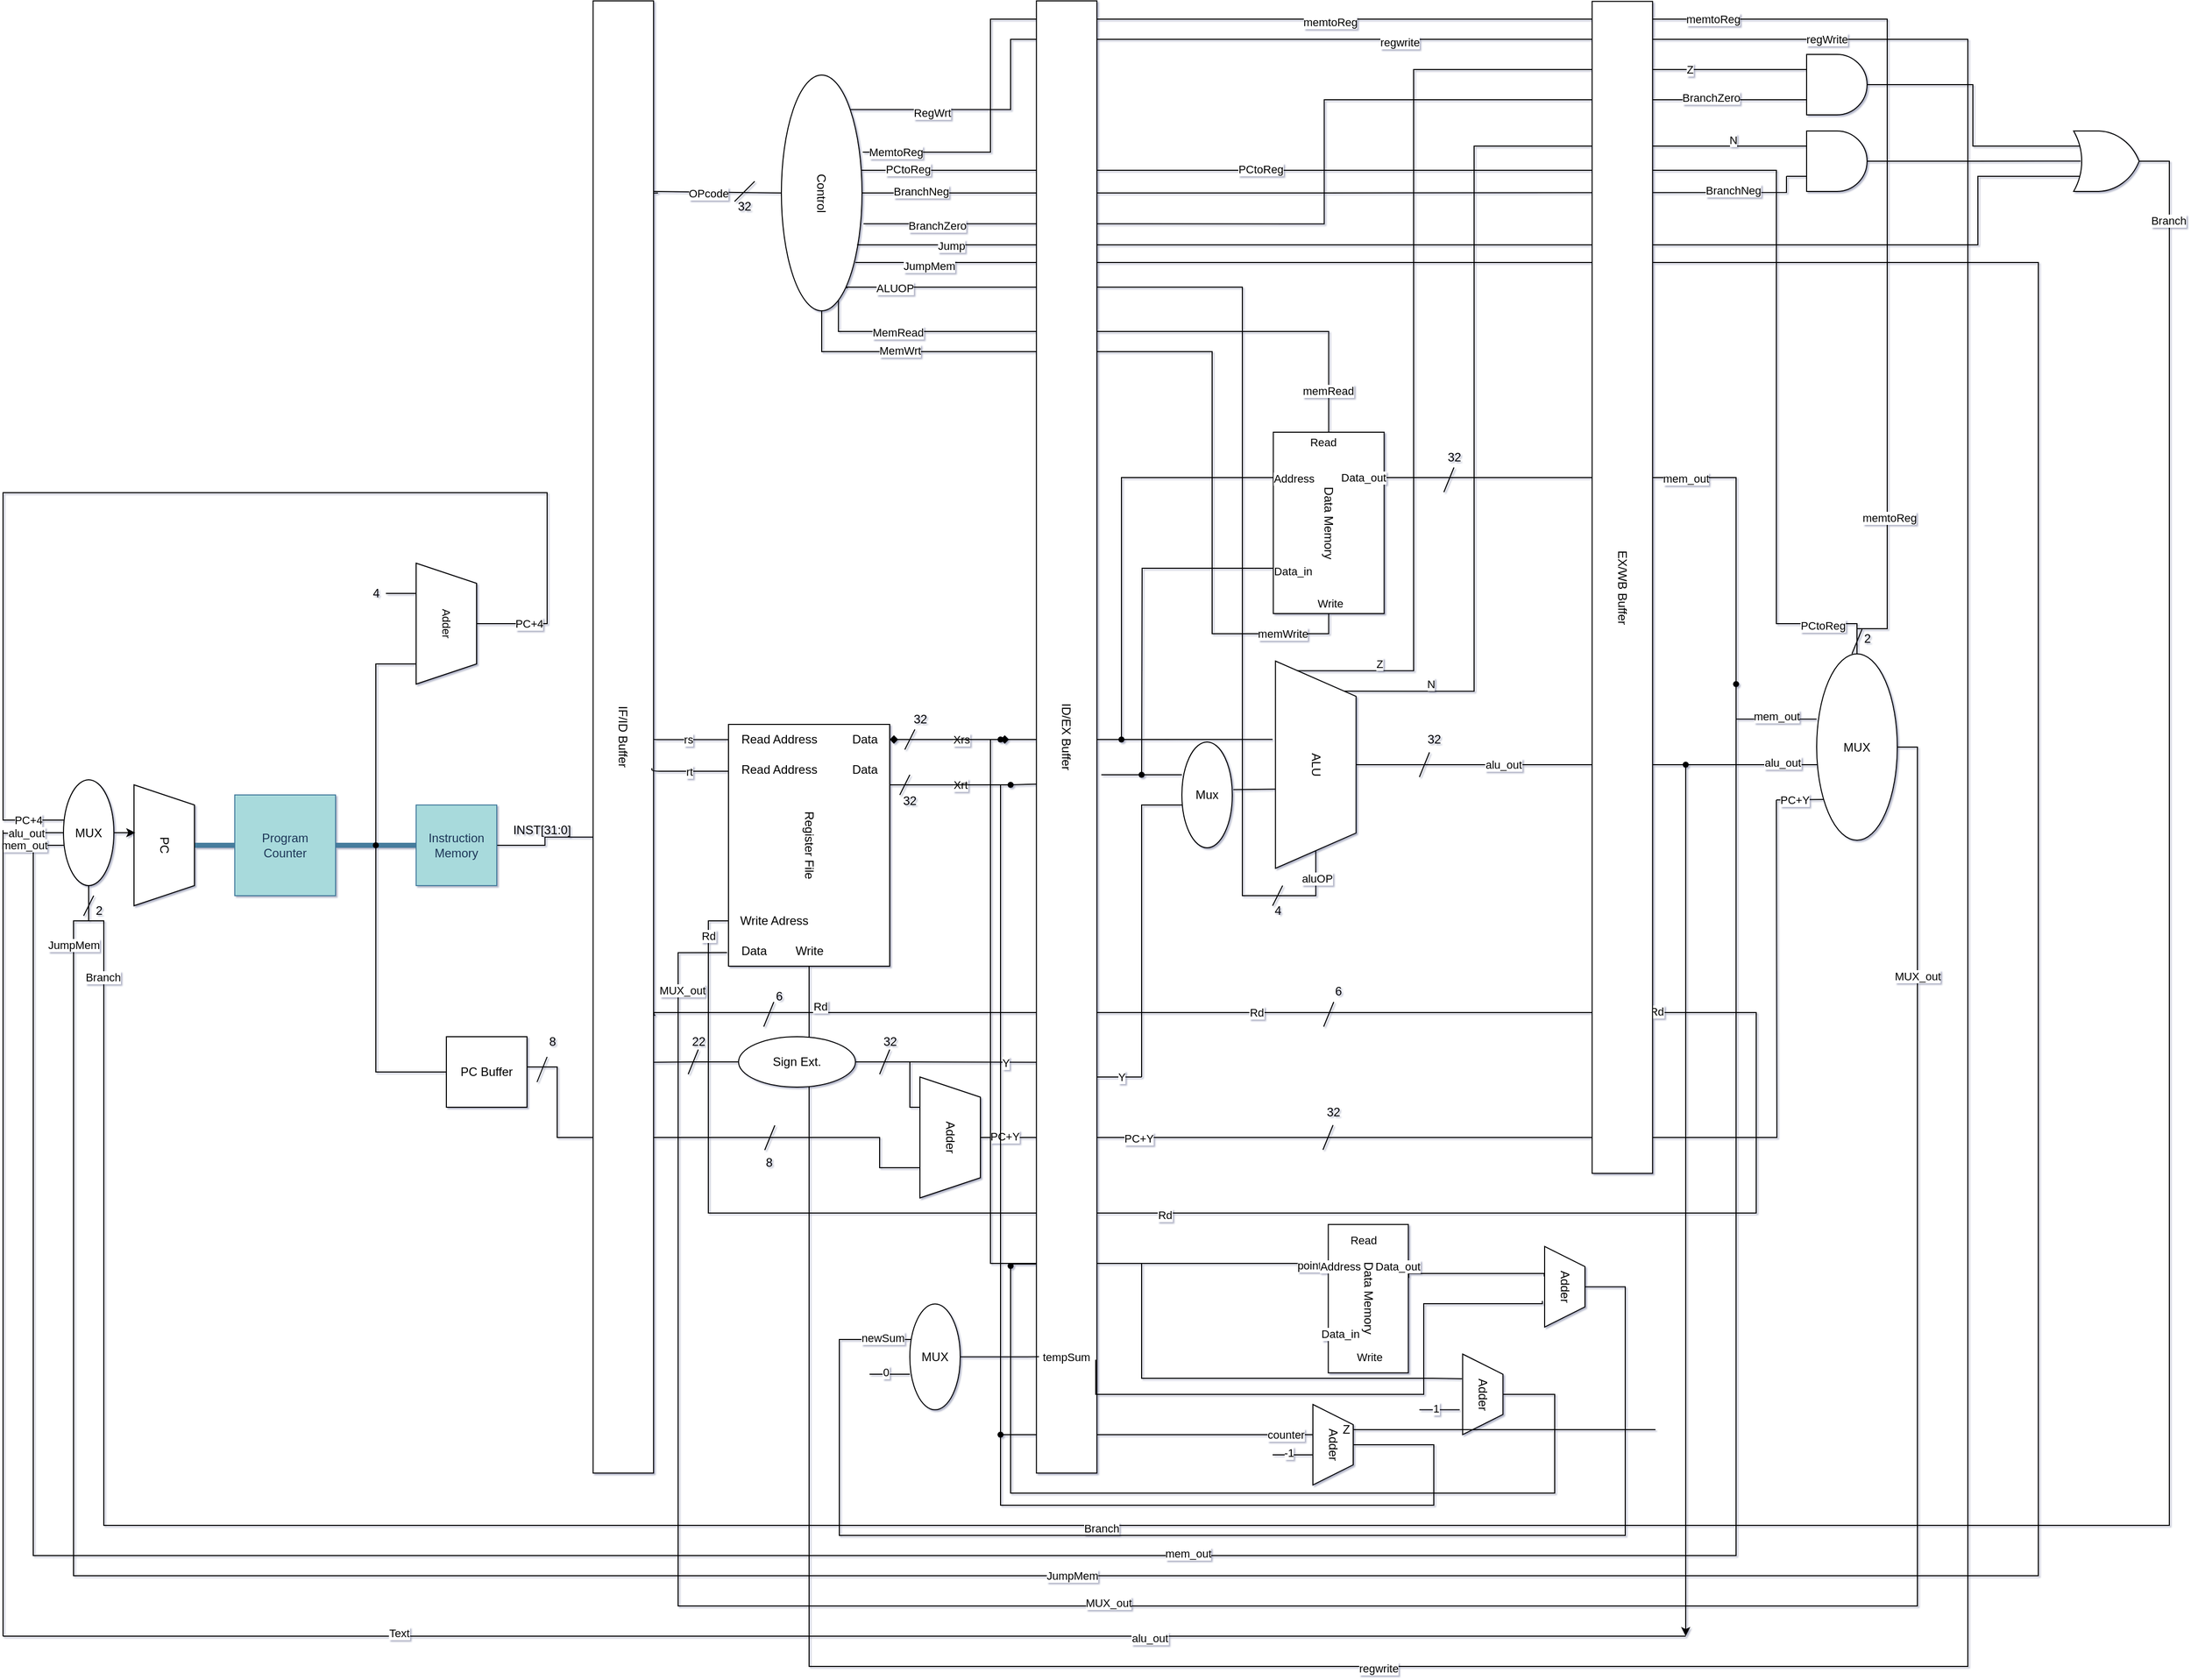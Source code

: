 <mxfile version="21.3.4" type="github" pages="2">
  <diagram name="Page-1" id="1LBmGXks68STnRNsD-n3">
    <mxGraphModel dx="683" dy="375" grid="1" gridSize="10" guides="1" tooltips="1" connect="1" arrows="1" fold="1" page="1" pageScale="1" pageWidth="2500" pageHeight="2500" background="none" math="0" shadow="1">
      <root>
        <mxCell id="0" />
        <mxCell id="1" parent="0" />
        <mxCell id="57" value="Data Memory" style="rounded=0;whiteSpace=wrap;html=1;rotation=90;" parent="1" vertex="1">
          <mxGeometry x="1305.71" y="730" width="180" height="110" as="geometry" />
        </mxCell>
        <mxCell id="84" style="edgeStyle=orthogonalEdgeStyle;rounded=0;html=1;exitX=0.75;exitY=1;exitDx=0;exitDy=0;startArrow=none;startFill=0;endArrow=none;endFill=0;" parent="1" source="57" edge="1">
          <mxGeometry relative="1" as="geometry">
            <mxPoint x="1210.0" y="1035" as="targetPoint" />
          </mxGeometry>
        </mxCell>
        <mxCell id="88" value="Data_in" style="edgeLabel;html=1;align=center;verticalAlign=middle;resizable=0;points=[];" parent="84" vertex="1" connectable="0">
          <mxGeometry x="-0.914" y="2" relative="1" as="geometry">
            <mxPoint x="34" y="1" as="offset" />
          </mxGeometry>
        </mxCell>
        <mxCell id="81" style="edgeStyle=orthogonalEdgeStyle;rounded=0;html=1;exitX=0.25;exitY=1;exitDx=0;exitDy=0;startArrow=none;startFill=0;endArrow=none;endFill=0;entryX=0.524;entryY=0.321;entryDx=0;entryDy=0;entryPerimeter=0;" parent="1" source="57" target="82" edge="1">
          <mxGeometry relative="1" as="geometry">
            <mxPoint x="1190" y="995" as="targetPoint" />
          </mxGeometry>
        </mxCell>
        <mxCell id="83" value="Address" style="edgeLabel;html=1;align=center;verticalAlign=middle;resizable=0;points=[];" parent="81" vertex="1" connectable="0">
          <mxGeometry x="-0.843" y="1" relative="1" as="geometry">
            <mxPoint x="52" as="offset" />
          </mxGeometry>
        </mxCell>
        <mxCell id="78" style="edgeStyle=orthogonalEdgeStyle;rounded=0;html=1;exitX=0;exitY=0.5;exitDx=0;exitDy=0;entryX=0.952;entryY=0.292;entryDx=0;entryDy=0;entryPerimeter=0;startArrow=none;startFill=0;endArrow=none;endFill=0;" parent="1" source="57" target="38" edge="1">
          <mxGeometry relative="1" as="geometry">
            <Array as="points">
              <mxPoint x="1396" y="595" />
              <mxPoint x="909" y="595" />
            </Array>
          </mxGeometry>
        </mxCell>
        <mxCell id="79" value="MemRead" style="edgeLabel;html=1;align=center;verticalAlign=middle;resizable=0;points=[];" parent="78" vertex="1" connectable="0">
          <mxGeometry x="0.706" y="1" relative="1" as="geometry">
            <mxPoint as="offset" />
          </mxGeometry>
        </mxCell>
        <mxCell id="80" value="Read" style="edgeLabel;html=1;align=center;verticalAlign=middle;resizable=0;points=[];" parent="78" vertex="1" connectable="0">
          <mxGeometry x="-0.886" y="1" relative="1" as="geometry">
            <mxPoint x="-5" y="45" as="offset" />
          </mxGeometry>
        </mxCell>
        <mxCell id="OCQVSBN5SGutQGx8U0tS-228" value="memRead" style="edgeLabel;html=1;align=center;verticalAlign=middle;resizable=0;points=[];" vertex="1" connectable="0" parent="78">
          <mxGeometry x="-0.865" y="1" relative="1" as="geometry">
            <mxPoint as="offset" />
          </mxGeometry>
        </mxCell>
        <mxCell id="68" style="edgeStyle=orthogonalEdgeStyle;rounded=0;html=1;entryX=1;entryY=0.5;entryDx=0;entryDy=0;startArrow=none;startFill=0;endArrow=none;endFill=0;" parent="1" source="57" target="38" edge="1">
          <mxGeometry relative="1" as="geometry">
            <Array as="points">
              <mxPoint x="1396" y="895" />
              <mxPoint x="1280" y="895" />
              <mxPoint x="1280" y="615" />
              <mxPoint x="892" y="615" />
            </Array>
          </mxGeometry>
        </mxCell>
        <mxCell id="70" value="Write" style="edgeLabel;html=1;align=center;verticalAlign=middle;resizable=0;points=[];" parent="68" vertex="1" connectable="0">
          <mxGeometry x="-0.772" y="-3" relative="1" as="geometry">
            <mxPoint x="77" y="-27" as="offset" />
          </mxGeometry>
        </mxCell>
        <mxCell id="71" value="MemWrt" style="edgeLabel;html=1;align=center;verticalAlign=middle;resizable=0;points=[];" parent="68" vertex="1" connectable="0">
          <mxGeometry x="0.681" y="-1" relative="1" as="geometry">
            <mxPoint x="-17" as="offset" />
          </mxGeometry>
        </mxCell>
        <mxCell id="OCQVSBN5SGutQGx8U0tS-229" value="memWrite" style="edgeLabel;html=1;align=center;verticalAlign=middle;resizable=0;points=[];" vertex="1" connectable="0" parent="68">
          <mxGeometry x="-0.922" relative="1" as="geometry">
            <mxPoint x="-33" as="offset" />
          </mxGeometry>
        </mxCell>
        <mxCell id="4rD02qfj6Y5dj7e5C-z5-5" style="edgeStyle=orthogonalEdgeStyle;shape=connector;rounded=0;orthogonalLoop=1;jettySize=auto;html=1;entryX=0;entryY=0.5;entryDx=0;entryDy=0;labelBackgroundColor=none;strokeColor=#457B9D;strokeWidth=5;fontFamily=Helvetica;fontSize=11;fontColor=default;endArrow=none;endFill=0;targetPerimeterSpacing=0;" parent="1" source="4rD02qfj6Y5dj7e5C-z5-1" target="4rD02qfj6Y5dj7e5C-z5-4" edge="1">
          <mxGeometry relative="1" as="geometry" />
        </mxCell>
        <mxCell id="4rD02qfj6Y5dj7e5C-z5-1" value="Program&lt;br&gt;Counter" style="whiteSpace=wrap;html=1;aspect=fixed;labelBackgroundColor=none;fillColor=#A8DADC;strokeColor=#457B9D;fontColor=#1D3557;rounded=0;" parent="1" vertex="1">
          <mxGeometry x="310" y="1055" width="100" height="100" as="geometry" />
        </mxCell>
        <mxCell id="9" style="edgeStyle=orthogonalEdgeStyle;rounded=0;html=1;entryX=0.568;entryY=0.983;entryDx=0;entryDy=0;entryPerimeter=0;endArrow=none;endFill=0;" parent="1" source="4rD02qfj6Y5dj7e5C-z5-4" target="4" edge="1">
          <mxGeometry relative="1" as="geometry" />
        </mxCell>
        <mxCell id="4rD02qfj6Y5dj7e5C-z5-4" value="Instruction Memory" style="whiteSpace=wrap;html=1;aspect=fixed;labelBackgroundColor=none;fillColor=#A8DADC;strokeColor=#457B9D;fontColor=#1D3557;rounded=0;" parent="1" vertex="1">
          <mxGeometry x="490" y="1065" width="80" height="80" as="geometry" />
        </mxCell>
        <mxCell id="pCCQuz5BeW-1cVfvKqTz-3" style="edgeStyle=orthogonalEdgeStyle;shape=connector;rounded=0;orthogonalLoop=1;jettySize=auto;html=1;labelBackgroundColor=none;strokeColor=#457B9D;strokeWidth=5;fontFamily=Helvetica;fontSize=11;fontColor=default;endArrow=none;endFill=0;targetPerimeterSpacing=0;" parent="1" source="pCCQuz5BeW-1cVfvKqTz-1" target="4rD02qfj6Y5dj7e5C-z5-1" edge="1">
          <mxGeometry relative="1" as="geometry" />
        </mxCell>
        <mxCell id="172" style="edgeStyle=orthogonalEdgeStyle;rounded=0;html=1;entryX=0.795;entryY=0.083;entryDx=0;entryDy=0;entryPerimeter=0;startArrow=none;startFill=0;endArrow=none;endFill=0;" parent="1" target="38" edge="1">
          <mxGeometry relative="1" as="geometry">
            <Array as="points">
              <mxPoint x="165" y="1180" />
              <mxPoint x="150" y="1180" />
              <mxPoint x="150" y="1830" />
              <mxPoint x="2100" y="1830" />
              <mxPoint x="2100" y="527" />
            </Array>
            <mxPoint x="165" y="1160" as="sourcePoint" />
          </mxGeometry>
        </mxCell>
        <mxCell id="173" value="JumpMem" style="edgeLabel;html=1;align=center;verticalAlign=middle;resizable=0;points=[];" parent="172" vertex="1" connectable="0">
          <mxGeometry x="0.972" y="3" relative="1" as="geometry">
            <mxPoint x="1" as="offset" />
          </mxGeometry>
        </mxCell>
        <mxCell id="OCQVSBN5SGutQGx8U0tS-253" value="JumpMem" style="edgeLabel;html=1;align=center;verticalAlign=middle;resizable=0;points=[];" vertex="1" connectable="0" parent="172">
          <mxGeometry x="-0.977" relative="1" as="geometry">
            <mxPoint as="offset" />
          </mxGeometry>
        </mxCell>
        <mxCell id="OCQVSBN5SGutQGx8U0tS-260" value="JumpMem" style="edgeLabel;html=1;align=center;verticalAlign=middle;resizable=0;points=[];" vertex="1" connectable="0" parent="172">
          <mxGeometry x="-0.344" relative="1" as="geometry">
            <mxPoint x="-1" as="offset" />
          </mxGeometry>
        </mxCell>
        <mxCell id="200" style="edgeStyle=orthogonalEdgeStyle;rounded=0;html=1;exitX=0.5;exitY=1;exitDx=0;exitDy=0;entryX=1;entryY=0.5;entryDx=0;entryDy=0;entryPerimeter=0;startArrow=none;startFill=0;endArrow=none;endFill=0;" parent="1" source="OCQVSBN5SGutQGx8U0tS-206" target="174" edge="1">
          <mxGeometry relative="1" as="geometry">
            <Array as="points">
              <mxPoint x="165" y="1180" />
              <mxPoint x="180" y="1180" />
              <mxPoint x="180" y="1780" />
              <mxPoint x="2230" y="1780" />
              <mxPoint x="2230" y="426" />
            </Array>
          </mxGeometry>
        </mxCell>
        <mxCell id="OCQVSBN5SGutQGx8U0tS-235" value="Branch" style="edgeLabel;html=1;align=center;verticalAlign=middle;resizable=0;points=[];" vertex="1" connectable="0" parent="200">
          <mxGeometry x="0.966" y="1" relative="1" as="geometry">
            <mxPoint as="offset" />
          </mxGeometry>
        </mxCell>
        <mxCell id="OCQVSBN5SGutQGx8U0tS-255" value="Branch" style="edgeLabel;html=1;align=center;verticalAlign=middle;resizable=0;points=[];" vertex="1" connectable="0" parent="200">
          <mxGeometry x="-0.948" y="-1" relative="1" as="geometry">
            <mxPoint as="offset" />
          </mxGeometry>
        </mxCell>
        <mxCell id="OCQVSBN5SGutQGx8U0tS-262" value="Branch" style="edgeLabel;html=1;align=center;verticalAlign=middle;resizable=0;points=[];" vertex="1" connectable="0" parent="200">
          <mxGeometry x="-0.193" y="-3" relative="1" as="geometry">
            <mxPoint as="offset" />
          </mxGeometry>
        </mxCell>
        <mxCell id="pCCQuz5BeW-1cVfvKqTz-1" value="PC" style="shape=trapezoid;perimeter=trapezoidPerimeter;whiteSpace=wrap;html=1;fixedSize=1;rotation=90;" parent="1" vertex="1">
          <mxGeometry x="180" y="1075" width="120" height="60" as="geometry" />
        </mxCell>
        <mxCell id="8" style="edgeStyle=orthogonalEdgeStyle;rounded=0;html=1;endArrow=none;endFill=0;" parent="1" source="pCCQuz5BeW-1cVfvKqTz-4" edge="1">
          <mxGeometry relative="1" as="geometry">
            <mxPoint x="450" y="1105" as="targetPoint" />
            <Array as="points">
              <mxPoint x="520" y="925" />
              <mxPoint x="450" y="925" />
            </Array>
          </mxGeometry>
        </mxCell>
        <mxCell id="pCCQuz5BeW-1cVfvKqTz-4" value="Adder" style="shape=trapezoid;perimeter=trapezoidPerimeter;whiteSpace=wrap;html=1;fixedSize=1;fontFamily=Helvetica;fontSize=11;fontColor=default;rotation=90;" parent="1" vertex="1">
          <mxGeometry x="460" y="855" width="120" height="60" as="geometry" />
        </mxCell>
        <mxCell id="10" style="edgeStyle=orthogonalEdgeStyle;rounded=0;html=1;endArrow=none;endFill=0;" parent="1" source="pCCQuz5BeW-1cVfvKqTz-4" edge="1">
          <mxGeometry relative="1" as="geometry">
            <Array as="points">
              <mxPoint x="620" y="885" />
              <mxPoint x="620" y="755" />
              <mxPoint x="80" y="755" />
              <mxPoint x="80" y="1080" />
            </Array>
            <mxPoint x="150" y="1080" as="targetPoint" />
          </mxGeometry>
        </mxCell>
        <mxCell id="OCQVSBN5SGutQGx8U0tS-247" value="PC+4" style="edgeLabel;html=1;align=center;verticalAlign=middle;resizable=0;points=[];" vertex="1" connectable="0" parent="10">
          <mxGeometry x="-0.909" y="-1" relative="1" as="geometry">
            <mxPoint y="-1" as="offset" />
          </mxGeometry>
        </mxCell>
        <mxCell id="OCQVSBN5SGutQGx8U0tS-248" value="PC+4" style="edgeLabel;html=1;align=center;verticalAlign=middle;resizable=0;points=[];" vertex="1" connectable="0" parent="10">
          <mxGeometry x="0.921" relative="1" as="geometry">
            <mxPoint as="offset" />
          </mxGeometry>
        </mxCell>
        <mxCell id="90" style="edgeStyle=orthogonalEdgeStyle;rounded=0;html=1;exitX=1;exitY=0.5;exitDx=0;exitDy=0;entryX=0.905;entryY=0.188;entryDx=0;entryDy=0;startArrow=none;startFill=0;endArrow=none;endFill=0;entryPerimeter=0;" parent="1" source="sroX9kUymbMSvhH6OQYM-15" target="38" edge="1">
          <mxGeometry relative="1" as="geometry">
            <Array as="points">
              <mxPoint x="1383" y="1155" />
              <mxPoint x="1310" y="1155" />
              <mxPoint x="1310" y="551" />
            </Array>
          </mxGeometry>
        </mxCell>
        <mxCell id="92" value="ALUOP" style="edgeLabel;html=1;align=center;verticalAlign=middle;resizable=0;points=[];" parent="90" vertex="1" connectable="0">
          <mxGeometry x="0.913" y="1" relative="1" as="geometry">
            <mxPoint as="offset" />
          </mxGeometry>
        </mxCell>
        <mxCell id="OCQVSBN5SGutQGx8U0tS-230" value="aluOP" style="edgeLabel;html=1;align=center;verticalAlign=middle;resizable=0;points=[];" vertex="1" connectable="0" parent="90">
          <mxGeometry x="-0.952" y="1" relative="1" as="geometry">
            <mxPoint as="offset" />
          </mxGeometry>
        </mxCell>
        <mxCell id="sroX9kUymbMSvhH6OQYM-15" value="ALU" style="shape=trapezoid;perimeter=trapezoidPerimeter;whiteSpace=wrap;html=1;fixedSize=1;rotation=90;size=35;" parent="1" vertex="1">
          <mxGeometry x="1280" y="985" width="205.71" height="80" as="geometry" />
        </mxCell>
        <mxCell id="25" value="Register File" style="rounded=0;whiteSpace=wrap;html=1;rotation=90;" parent="1" vertex="1">
          <mxGeometry x="760" y="1025" width="240" height="160" as="geometry" />
        </mxCell>
        <mxCell id="26" value="Read Address" style="text;html=1;align=center;verticalAlign=middle;resizable=0;points=[];autosize=1;strokeColor=none;fillColor=none;" parent="1" vertex="1">
          <mxGeometry x="800" y="985" width="100" height="30" as="geometry" />
        </mxCell>
        <mxCell id="27" value="Read Address" style="text;html=1;align=center;verticalAlign=middle;resizable=0;points=[];autosize=1;strokeColor=none;fillColor=none;" parent="1" vertex="1">
          <mxGeometry x="800" y="1015" width="100" height="30" as="geometry" />
        </mxCell>
        <mxCell id="31" value="Data" style="text;html=1;align=center;verticalAlign=middle;resizable=0;points=[];autosize=1;strokeColor=none;fillColor=none;" parent="1" vertex="1">
          <mxGeometry x="800" y="1195" width="50" height="30" as="geometry" />
        </mxCell>
        <mxCell id="144" style="edgeStyle=orthogonalEdgeStyle;rounded=0;html=1;startArrow=none;startFill=0;endArrow=none;endFill=0;entryX=0.689;entryY=-0.03;entryDx=0;entryDy=0;entryPerimeter=0;" parent="1" source="32" target="4" edge="1">
          <mxGeometry relative="1" as="geometry">
            <mxPoint x="1160" y="1465" as="targetPoint" />
            <Array as="points">
              <mxPoint x="780" y="1180" />
              <mxPoint x="780" y="1470" />
              <mxPoint x="1820" y="1470" />
              <mxPoint x="1820" y="1271" />
              <mxPoint x="726" y="1271" />
              <mxPoint x="726" y="1274" />
            </Array>
          </mxGeometry>
        </mxCell>
        <mxCell id="145" value="Rd" style="edgeLabel;html=1;align=center;verticalAlign=middle;resizable=0;points=[];" parent="144" vertex="1" connectable="0">
          <mxGeometry x="0.873" y="2" relative="1" as="geometry">
            <mxPoint x="1" y="-8" as="offset" />
          </mxGeometry>
        </mxCell>
        <mxCell id="OCQVSBN5SGutQGx8U0tS-237" value="Rd" style="edgeLabel;html=1;align=center;verticalAlign=middle;resizable=0;points=[];" vertex="1" connectable="0" parent="144">
          <mxGeometry x="0.545" relative="1" as="geometry">
            <mxPoint as="offset" />
          </mxGeometry>
        </mxCell>
        <mxCell id="OCQVSBN5SGutQGx8U0tS-239" value="Rd" style="edgeLabel;html=1;align=center;verticalAlign=middle;resizable=0;points=[];" vertex="1" connectable="0" parent="144">
          <mxGeometry x="0.245" y="-1" relative="1" as="geometry">
            <mxPoint as="offset" />
          </mxGeometry>
        </mxCell>
        <mxCell id="OCQVSBN5SGutQGx8U0tS-240" value="Rd" style="edgeLabel;html=1;align=center;verticalAlign=middle;resizable=0;points=[];" vertex="1" connectable="0" parent="144">
          <mxGeometry x="-0.974" relative="1" as="geometry">
            <mxPoint as="offset" />
          </mxGeometry>
        </mxCell>
        <mxCell id="OCQVSBN5SGutQGx8U0tS-263" value="Rd" style="edgeLabel;html=1;align=center;verticalAlign=middle;resizable=0;points=[];" vertex="1" connectable="0" parent="144">
          <mxGeometry x="-0.424" y="-2" relative="1" as="geometry">
            <mxPoint as="offset" />
          </mxGeometry>
        </mxCell>
        <mxCell id="32" value="Write Adress" style="text;html=1;align=center;verticalAlign=middle;resizable=0;points=[];autosize=1;strokeColor=none;fillColor=none;" parent="1" vertex="1">
          <mxGeometry x="800" y="1165" width="90" height="30" as="geometry" />
        </mxCell>
        <mxCell id="198" style="edgeStyle=orthogonalEdgeStyle;rounded=0;html=1;startArrow=none;startFill=0;endArrow=none;endFill=0;entryX=0;entryY=0;entryDx=0;entryDy=0;" parent="1" source="33" target="38" edge="1">
          <mxGeometry relative="1" as="geometry">
            <mxPoint x="2119.2" y="505" as="targetPoint" />
            <Array as="points">
              <mxPoint x="880" y="1920" />
              <mxPoint x="2030" y="1920" />
              <mxPoint x="2030" y="305" />
              <mxPoint x="1080" y="305" />
              <mxPoint x="1080" y="375" />
            </Array>
          </mxGeometry>
        </mxCell>
        <mxCell id="199" value="RegWrt" style="edgeLabel;html=1;align=center;verticalAlign=middle;resizable=0;points=[];" parent="198" vertex="1" connectable="0">
          <mxGeometry x="0.965" y="3" relative="1" as="geometry">
            <mxPoint as="offset" />
          </mxGeometry>
        </mxCell>
        <mxCell id="OCQVSBN5SGutQGx8U0tS-218" value="regwrite" style="edgeLabel;html=1;align=center;verticalAlign=middle;resizable=0;points=[];" vertex="1" connectable="0" parent="198">
          <mxGeometry x="-0.457" y="-2" relative="1" as="geometry">
            <mxPoint as="offset" />
          </mxGeometry>
        </mxCell>
        <mxCell id="OCQVSBN5SGutQGx8U0tS-219" value="regwrite" style="edgeLabel;html=1;align=center;verticalAlign=middle;resizable=0;points=[];" vertex="1" connectable="0" parent="198">
          <mxGeometry x="0.735" y="3" relative="1" as="geometry">
            <mxPoint as="offset" />
          </mxGeometry>
        </mxCell>
        <mxCell id="OCQVSBN5SGutQGx8U0tS-222" value="regWrite" style="edgeLabel;html=1;align=center;verticalAlign=middle;resizable=0;points=[];" vertex="1" connectable="0" parent="198">
          <mxGeometry x="0.552" relative="1" as="geometry">
            <mxPoint as="offset" />
          </mxGeometry>
        </mxCell>
        <mxCell id="33" value="Write" style="text;html=1;align=center;verticalAlign=middle;resizable=0;points=[];autosize=1;strokeColor=none;fillColor=none;" parent="1" vertex="1">
          <mxGeometry x="855" y="1195" width="50" height="30" as="geometry" />
        </mxCell>
        <mxCell id="44" style="edgeStyle=orthogonalEdgeStyle;rounded=0;html=1;endArrow=none;endFill=0;startArrow=diamond;startFill=1;entryX=0.378;entryY=1.036;entryDx=0;entryDy=0;entryPerimeter=0;" parent="1" source="OCQVSBN5SGutQGx8U0tS-279" target="sroX9kUymbMSvhH6OQYM-15" edge="1">
          <mxGeometry relative="1" as="geometry">
            <mxPoint x="1106" y="1000" as="targetPoint" />
          </mxGeometry>
        </mxCell>
        <mxCell id="45" value="Xrs" style="edgeLabel;html=1;align=center;verticalAlign=middle;resizable=0;points=[];" parent="44" vertex="1" connectable="0">
          <mxGeometry x="0.218" relative="1" as="geometry">
            <mxPoint x="-204" as="offset" />
          </mxGeometry>
        </mxCell>
        <mxCell id="34" value="Data&lt;br&gt;" style="text;html=1;align=center;verticalAlign=middle;resizable=0;points=[];autosize=1;strokeColor=none;fillColor=none;" parent="1" vertex="1">
          <mxGeometry x="910" y="985" width="50" height="30" as="geometry" />
        </mxCell>
        <mxCell id="35" value="Data&lt;br&gt;" style="text;html=1;align=center;verticalAlign=middle;resizable=0;points=[];autosize=1;strokeColor=none;fillColor=none;" parent="1" vertex="1">
          <mxGeometry x="910" y="1015" width="50" height="30" as="geometry" />
        </mxCell>
        <mxCell id="40" style="edgeStyle=orthogonalEdgeStyle;rounded=0;html=1;entryX=0.048;entryY=0.01;entryDx=0;entryDy=0;entryPerimeter=0;endArrow=none;endFill=0;" parent="1" target="4" edge="1">
          <mxGeometry relative="1" as="geometry">
            <mxPoint x="730" y="457.5" as="sourcePoint" />
            <Array as="points" />
          </mxGeometry>
        </mxCell>
        <mxCell id="187" style="edgeStyle=orthogonalEdgeStyle;rounded=0;html=1;exitX=0.5;exitY=0;exitDx=0;exitDy=0;entryX=0;entryY=0.75;entryDx=0;entryDy=0;entryPerimeter=0;startArrow=none;startFill=0;endArrow=none;endFill=0;" parent="1" source="38" target="158" edge="1">
          <mxGeometry relative="1" as="geometry">
            <Array as="points">
              <mxPoint x="1391" y="457" />
              <mxPoint x="1850" y="457" />
            </Array>
          </mxGeometry>
        </mxCell>
        <mxCell id="188" value="BranchNeg" style="edgeLabel;html=1;align=center;verticalAlign=middle;resizable=0;points=[];" parent="187" vertex="1" connectable="0">
          <mxGeometry x="0.851" y="2" relative="1" as="geometry">
            <mxPoint as="offset" />
          </mxGeometry>
        </mxCell>
        <mxCell id="189" value="BranchNeg" style="edgeLabel;html=1;align=center;verticalAlign=middle;resizable=0;points=[];" parent="187" vertex="1" connectable="0">
          <mxGeometry x="-0.875" y="2" relative="1" as="geometry">
            <mxPoint as="offset" />
          </mxGeometry>
        </mxCell>
        <mxCell id="38" value="Control" style="ellipse;whiteSpace=wrap;html=1;rotation=90;" parent="1" vertex="1">
          <mxGeometry x="775.5" y="417.5" width="234" height="80" as="geometry" />
        </mxCell>
        <mxCell id="sroX9kUymbMSvhH6OQYM-38" value="rs" style="endArrow=none;html=1;entryX=0.004;entryY=0.503;entryDx=0;entryDy=0;entryPerimeter=0;exitX=0.5;exitY=0;exitDx=0;exitDy=0;edgeStyle=orthogonalEdgeStyle;" parent="1" source="4" target="26" edge="1">
          <mxGeometry width="50" height="50" relative="1" as="geometry">
            <mxPoint x="730" y="1000" as="sourcePoint" />
            <mxPoint x="810" y="925" as="targetPoint" />
            <Array as="points">
              <mxPoint x="724" y="998" />
              <mxPoint x="724" y="1000" />
            </Array>
          </mxGeometry>
        </mxCell>
        <mxCell id="sroX9kUymbMSvhH6OQYM-41" value="INST[31:0]" style="text;html=1;strokeColor=none;fillColor=none;align=center;verticalAlign=middle;whiteSpace=wrap;rounded=0;" parent="1" vertex="1">
          <mxGeometry x="580" y="1075" width="70" height="30" as="geometry" />
        </mxCell>
        <mxCell id="99" style="edgeStyle=orthogonalEdgeStyle;rounded=0;html=1;entryX=0;entryY=0.5;entryDx=0;entryDy=0;startArrow=none;startFill=0;endArrow=none;endFill=0;" parent="1" source="52" target="98" edge="1">
          <mxGeometry relative="1" as="geometry">
            <Array as="points">
              <mxPoint x="450" y="1330" />
            </Array>
          </mxGeometry>
        </mxCell>
        <mxCell id="52" value="" style="shape=waypoint;sketch=0;size=6;pointerEvents=1;points=[];fillColor=none;resizable=0;rotatable=0;perimeter=centerPerimeter;snapToPoint=1;" parent="1" vertex="1">
          <mxGeometry x="440" y="1095" width="20" height="20" as="geometry" />
        </mxCell>
        <mxCell id="54" value="" style="edgeStyle=none;orthogonalLoop=1;jettySize=auto;html=1;rounded=0;startArrow=none;startFill=0;endArrow=none;endFill=0;" parent="1" edge="1">
          <mxGeometry width="100" relative="1" as="geometry">
            <mxPoint x="460" y="855" as="sourcePoint" />
            <mxPoint x="490" y="855" as="targetPoint" />
            <Array as="points" />
          </mxGeometry>
        </mxCell>
        <mxCell id="55" value="4" style="text;html=1;align=center;verticalAlign=middle;resizable=0;points=[];autosize=1;strokeColor=none;fillColor=none;" parent="1" vertex="1">
          <mxGeometry x="435" y="840" width="30" height="30" as="geometry" />
        </mxCell>
        <mxCell id="sroX9kUymbMSvhH6OQYM-63" value="Mux" style="ellipse;whiteSpace=wrap;html=1;fontSize=12;" parent="1" vertex="1">
          <mxGeometry x="1250" y="1002.5" width="50" height="105" as="geometry" />
        </mxCell>
        <mxCell id="sroX9kUymbMSvhH6OQYM-64" value="" style="endArrow=none;html=1;fontSize=12;entryX=0.532;entryY=0.983;entryDx=0;entryDy=0;entryPerimeter=0;" parent="1" edge="1" target="41" source="OCQVSBN5SGutQGx8U0tS-301">
          <mxGeometry width="50" height="50" relative="1" as="geometry">
            <mxPoint x="960" y="1045" as="sourcePoint" />
            <mxPoint x="1100" y="1045" as="targetPoint" />
          </mxGeometry>
        </mxCell>
        <mxCell id="OCQVSBN5SGutQGx8U0tS-227" value="Xrt" style="edgeLabel;html=1;align=center;verticalAlign=middle;resizable=0;points=[];" vertex="1" connectable="0" parent="sroX9kUymbMSvhH6OQYM-64">
          <mxGeometry x="0.282" y="-1" relative="1" as="geometry">
            <mxPoint x="-67" y="-1" as="offset" />
          </mxGeometry>
        </mxCell>
        <mxCell id="sroX9kUymbMSvhH6OQYM-66" value="" style="group" parent="1" connectable="0" vertex="1">
          <mxGeometry x="950" y="1046" width="60" height="30" as="geometry" />
        </mxCell>
        <mxCell id="sroX9kUymbMSvhH6OQYM-68" value="32" style="text;html=1;strokeColor=none;fillColor=none;align=center;verticalAlign=middle;whiteSpace=wrap;rounded=0;fontSize=12;" parent="sroX9kUymbMSvhH6OQYM-66" vertex="1">
          <mxGeometry width="60" height="30" as="geometry" />
        </mxCell>
        <mxCell id="sroX9kUymbMSvhH6OQYM-69" value="" style="endArrow=none;html=1;fontSize=12;startArrow=none;" parent="1" source="86" edge="1">
          <mxGeometry width="50" height="50" relative="1" as="geometry">
            <mxPoint x="1170" y="1035" as="sourcePoint" />
            <mxPoint x="1250" y="1035" as="targetPoint" />
          </mxGeometry>
        </mxCell>
        <mxCell id="sroX9kUymbMSvhH6OQYM-70" value="" style="endArrow=none;html=1;fontSize=12;" parent="1" edge="1">
          <mxGeometry width="50" height="50" relative="1" as="geometry">
            <mxPoint x="1160" y="1335" as="sourcePoint" />
            <mxPoint x="1210" y="1335" as="targetPoint" />
          </mxGeometry>
        </mxCell>
        <mxCell id="OCQVSBN5SGutQGx8U0tS-211" value="Y" style="edgeLabel;html=1;align=center;verticalAlign=middle;resizable=0;points=[];" vertex="1" connectable="0" parent="sroX9kUymbMSvhH6OQYM-70">
          <mxGeometry x="0.206" relative="1" as="geometry">
            <mxPoint as="offset" />
          </mxGeometry>
        </mxCell>
        <mxCell id="sroX9kUymbMSvhH6OQYM-71" value="" style="endArrow=none;html=1;fontSize=12;" parent="1" edge="1">
          <mxGeometry width="50" height="50" relative="1" as="geometry">
            <mxPoint x="1210" y="1335" as="sourcePoint" />
            <mxPoint x="1210" y="1064.456" as="targetPoint" />
          </mxGeometry>
        </mxCell>
        <mxCell id="sroX9kUymbMSvhH6OQYM-72" value="" style="endArrow=none;html=1;fontSize=12;entryX=0;entryY=0.595;entryDx=0;entryDy=0;entryPerimeter=0;" parent="1" target="sroX9kUymbMSvhH6OQYM-63" edge="1">
          <mxGeometry width="50" height="50" relative="1" as="geometry">
            <mxPoint x="1210" y="1065" as="sourcePoint" />
            <mxPoint x="1260" y="1015" as="targetPoint" />
          </mxGeometry>
        </mxCell>
        <mxCell id="sroX9kUymbMSvhH6OQYM-73" value="" style="endArrow=none;html=1;fontSize=12;exitX=1.02;exitY=0.45;exitDx=0;exitDy=0;exitPerimeter=0;entryX=0.618;entryY=1.005;entryDx=0;entryDy=0;entryPerimeter=0;" parent="1" source="sroX9kUymbMSvhH6OQYM-63" target="sroX9kUymbMSvhH6OQYM-15" edge="1">
          <mxGeometry width="50" height="50" relative="1" as="geometry">
            <mxPoint x="1300" y="1065" as="sourcePoint" />
            <mxPoint x="1340" y="1045" as="targetPoint" />
            <Array as="points" />
          </mxGeometry>
        </mxCell>
        <mxCell id="72" value="" style="group" parent="1" connectable="0" vertex="1">
          <mxGeometry x="786" y="456" width="60" height="30" as="geometry" />
        </mxCell>
        <mxCell id="73" value="" style="endArrow=none;html=1;" parent="72" edge="1">
          <mxGeometry width="50" height="50" relative="1" as="geometry">
            <mxPoint x="20" y="10" as="sourcePoint" />
            <mxPoint x="40" y="-10" as="targetPoint" />
            <Array as="points">
              <mxPoint x="30" />
            </Array>
          </mxGeometry>
        </mxCell>
        <mxCell id="74" value="32" style="text;html=1;strokeColor=none;fillColor=none;align=center;verticalAlign=middle;whiteSpace=wrap;rounded=0;fontSize=12;" parent="72" vertex="1">
          <mxGeometry width="60" height="30" as="geometry" />
        </mxCell>
        <mxCell id="82" value="" style="shape=waypoint;sketch=0;size=6;pointerEvents=1;points=[];fillColor=none;resizable=0;rotatable=0;perimeter=centerPerimeter;snapToPoint=1;" parent="1" vertex="1">
          <mxGeometry x="1180" y="990" width="20" height="20" as="geometry" />
        </mxCell>
        <mxCell id="87" value="" style="endArrow=none;html=1;fontSize=12;" parent="1" target="86" edge="1">
          <mxGeometry width="50" height="50" relative="1" as="geometry">
            <mxPoint x="1170" y="1035" as="sourcePoint" />
            <mxPoint x="1250.0" y="1035" as="targetPoint" />
          </mxGeometry>
        </mxCell>
        <mxCell id="86" value="" style="shape=waypoint;sketch=0;size=6;pointerEvents=1;points=[];fillColor=none;resizable=0;rotatable=0;perimeter=centerPerimeter;snapToPoint=1;" parent="1" vertex="1">
          <mxGeometry x="1200" y="1025" width="20" height="20" as="geometry" />
        </mxCell>
        <mxCell id="94" value="" style="endArrow=none;html=1;rounded=0;" parent="1" edge="1">
          <mxGeometry width="50" height="50" relative="1" as="geometry">
            <mxPoint x="970" y="1055" as="sourcePoint" />
            <mxPoint x="980" y="1035" as="targetPoint" />
          </mxGeometry>
        </mxCell>
        <mxCell id="96" value="" style="endArrow=none;html=1;rounded=0;" parent="1" edge="1">
          <mxGeometry width="50" height="50" relative="1" as="geometry">
            <mxPoint x="1340" y="1165" as="sourcePoint" />
            <mxPoint x="1350" y="1145" as="targetPoint" />
          </mxGeometry>
        </mxCell>
        <mxCell id="97" value="4" style="text;html=1;align=center;verticalAlign=middle;resizable=0;points=[];autosize=1;strokeColor=none;fillColor=none;" parent="1" vertex="1">
          <mxGeometry x="1330" y="1155" width="30" height="30" as="geometry" />
        </mxCell>
        <mxCell id="103" style="edgeStyle=orthogonalEdgeStyle;rounded=0;html=1;entryX=0.75;entryY=1;entryDx=0;entryDy=0;startArrow=none;startFill=0;endArrow=none;endFill=0;" parent="1" source="98" target="102" edge="1">
          <mxGeometry relative="1" as="geometry">
            <Array as="points">
              <mxPoint x="630" y="1325" />
              <mxPoint x="630" y="1395" />
              <mxPoint x="950" y="1395" />
              <mxPoint x="950" y="1425" />
            </Array>
          </mxGeometry>
        </mxCell>
        <mxCell id="98" value="PC Buffer" style="whiteSpace=wrap;html=1;" parent="1" vertex="1">
          <mxGeometry x="520" y="1295" width="80" height="70" as="geometry" />
        </mxCell>
        <mxCell id="113" style="edgeStyle=orthogonalEdgeStyle;rounded=0;html=1;exitX=0;exitY=0.5;exitDx=0;exitDy=0;entryX=0.721;entryY=0.021;entryDx=0;entryDy=0;entryPerimeter=0;startArrow=none;startFill=0;endArrow=none;endFill=0;" parent="1" source="101" target="4" edge="1">
          <mxGeometry relative="1" as="geometry" />
        </mxCell>
        <mxCell id="101" value="Sign Ext." style="ellipse;whiteSpace=wrap;html=1;" parent="1" vertex="1">
          <mxGeometry x="810" y="1295" width="116" height="50" as="geometry" />
        </mxCell>
        <mxCell id="118" style="edgeStyle=orthogonalEdgeStyle;rounded=0;html=1;exitX=0.25;exitY=1;exitDx=0;exitDy=0;entryX=1;entryY=0.5;entryDx=0;entryDy=0;startArrow=none;startFill=0;endArrow=none;endFill=0;" parent="1" source="102" target="101" edge="1">
          <mxGeometry relative="1" as="geometry">
            <Array as="points">
              <mxPoint x="980" y="1365" />
              <mxPoint x="980" y="1320" />
            </Array>
          </mxGeometry>
        </mxCell>
        <mxCell id="127" style="edgeStyle=orthogonalEdgeStyle;rounded=0;html=1;exitX=0.5;exitY=0;exitDx=0;exitDy=0;startArrow=none;startFill=0;endArrow=none;endFill=0;" parent="1" source="102" edge="1">
          <mxGeometry relative="1" as="geometry">
            <mxPoint x="1840" y="1060" as="targetPoint" />
          </mxGeometry>
        </mxCell>
        <mxCell id="OCQVSBN5SGutQGx8U0tS-210" value="PC+Y" style="edgeLabel;html=1;align=center;verticalAlign=middle;resizable=0;points=[];" vertex="1" connectable="0" parent="127">
          <mxGeometry x="-0.957" y="1" relative="1" as="geometry">
            <mxPoint as="offset" />
          </mxGeometry>
        </mxCell>
        <mxCell id="OCQVSBN5SGutQGx8U0tS-213" value="PC+Y" style="edgeLabel;html=1;align=center;verticalAlign=middle;resizable=0;points=[];" vertex="1" connectable="0" parent="127">
          <mxGeometry x="-0.721" y="-1" relative="1" as="geometry">
            <mxPoint as="offset" />
          </mxGeometry>
        </mxCell>
        <mxCell id="102" value="Adder" style="shape=trapezoid;perimeter=trapezoidPerimeter;whiteSpace=wrap;html=1;fixedSize=1;rotation=90;" parent="1" vertex="1">
          <mxGeometry x="960" y="1365" width="120" height="60" as="geometry" />
        </mxCell>
        <mxCell id="106" value="" style="endArrow=none;html=1;rounded=0;" parent="1" edge="1">
          <mxGeometry width="50" height="50" relative="1" as="geometry">
            <mxPoint x="610" y="1340" as="sourcePoint" />
            <mxPoint x="620" y="1315" as="targetPoint" />
          </mxGeometry>
        </mxCell>
        <mxCell id="107" value="8" style="text;html=1;align=center;verticalAlign=middle;resizable=0;points=[];autosize=1;strokeColor=none;fillColor=none;" parent="1" vertex="1">
          <mxGeometry x="610" y="1285" width="30" height="30" as="geometry" />
        </mxCell>
        <mxCell id="108" value="" style="endArrow=none;html=1;rounded=0;" parent="1" edge="1">
          <mxGeometry width="50" height="50" relative="1" as="geometry">
            <mxPoint x="836" y="1407.5" as="sourcePoint" />
            <mxPoint x="846" y="1383" as="targetPoint" />
          </mxGeometry>
        </mxCell>
        <mxCell id="109" value="8" style="text;html=1;align=center;verticalAlign=middle;resizable=0;points=[];autosize=1;strokeColor=none;fillColor=none;" parent="1" vertex="1">
          <mxGeometry x="825" y="1405" width="30" height="30" as="geometry" />
        </mxCell>
        <mxCell id="114" value="" style="endArrow=none;html=1;rounded=0;" parent="1" edge="1">
          <mxGeometry width="50" height="50" relative="1" as="geometry">
            <mxPoint x="760" y="1332.25" as="sourcePoint" />
            <mxPoint x="770" y="1307.75" as="targetPoint" />
          </mxGeometry>
        </mxCell>
        <mxCell id="116" value="22" style="text;html=1;align=center;verticalAlign=middle;resizable=0;points=[];autosize=1;strokeColor=none;fillColor=none;" parent="1" vertex="1">
          <mxGeometry x="750" y="1285" width="40" height="30" as="geometry" />
        </mxCell>
        <mxCell id="119" value="" style="endArrow=none;html=1;rounded=0;" parent="1" edge="1">
          <mxGeometry width="50" height="50" relative="1" as="geometry">
            <mxPoint x="950" y="1332.25" as="sourcePoint" />
            <mxPoint x="960" y="1307.75" as="targetPoint" />
          </mxGeometry>
        </mxCell>
        <mxCell id="120" value="32" style="text;html=1;align=center;verticalAlign=middle;resizable=0;points=[];autosize=1;strokeColor=none;fillColor=none;" parent="1" vertex="1">
          <mxGeometry x="940" y="1285" width="40" height="30" as="geometry" />
        </mxCell>
        <mxCell id="123" value="" style="endArrow=none;html=1;" parent="1" edge="1">
          <mxGeometry width="50" height="50" relative="1" as="geometry">
            <mxPoint x="1881" y="1556" as="sourcePoint" />
            <mxPoint x="1881" y="1556" as="targetPoint" />
          </mxGeometry>
        </mxCell>
        <mxCell id="135" style="edgeStyle=orthogonalEdgeStyle;rounded=0;html=1;exitX=-0.001;exitY=0.35;exitDx=0;exitDy=0;entryX=0.25;entryY=0;entryDx=0;entryDy=0;startArrow=none;startFill=0;endArrow=none;endFill=0;exitPerimeter=0;" parent="1" source="130" target="57" edge="1">
          <mxGeometry relative="1" as="geometry">
            <Array as="points">
              <mxPoint x="1800" y="980" />
              <mxPoint x="1800" y="740" />
            </Array>
          </mxGeometry>
        </mxCell>
        <mxCell id="137" value="Data_out" style="edgeLabel;html=1;align=center;verticalAlign=middle;resizable=0;points=[];" parent="135" vertex="1" connectable="0">
          <mxGeometry x="0.807" y="2" relative="1" as="geometry">
            <mxPoint x="-85" y="-2" as="offset" />
          </mxGeometry>
        </mxCell>
        <mxCell id="OCQVSBN5SGutQGx8U0tS-214" value="mem_out" style="edgeLabel;html=1;align=center;verticalAlign=middle;resizable=0;points=[];" vertex="1" connectable="0" parent="135">
          <mxGeometry x="0.151" y="1" relative="1" as="geometry">
            <mxPoint x="15" as="offset" />
          </mxGeometry>
        </mxCell>
        <mxCell id="OCQVSBN5SGutQGx8U0tS-215" value="mem_out" style="edgeLabel;html=1;align=center;verticalAlign=middle;resizable=0;points=[];" vertex="1" connectable="0" parent="135">
          <mxGeometry x="-0.754" y="-1" relative="1" as="geometry">
            <mxPoint x="39" as="offset" />
          </mxGeometry>
        </mxCell>
        <mxCell id="136" style="edgeStyle=orthogonalEdgeStyle;rounded=0;html=1;entryX=0.5;entryY=0;entryDx=0;entryDy=0;startArrow=none;startFill=0;endArrow=none;endFill=0;" parent="1" source="130" target="sroX9kUymbMSvhH6OQYM-15" edge="1">
          <mxGeometry relative="1" as="geometry">
            <Array as="points">
              <mxPoint x="1810" y="1025" />
              <mxPoint x="1810" y="1025" />
            </Array>
          </mxGeometry>
        </mxCell>
        <mxCell id="OCQVSBN5SGutQGx8U0tS-216" value="alu_out" style="edgeLabel;html=1;align=center;verticalAlign=middle;resizable=0;points=[];" vertex="1" connectable="0" parent="136">
          <mxGeometry x="-0.847" y="-2" relative="1" as="geometry">
            <mxPoint as="offset" />
          </mxGeometry>
        </mxCell>
        <mxCell id="OCQVSBN5SGutQGx8U0tS-251" value="alu_out" style="edgeLabel;html=1;align=center;verticalAlign=middle;resizable=0;points=[];" vertex="1" connectable="0" parent="136">
          <mxGeometry x="0.363" relative="1" as="geometry">
            <mxPoint as="offset" />
          </mxGeometry>
        </mxCell>
        <mxCell id="156" style="edgeStyle=orthogonalEdgeStyle;rounded=0;html=1;exitX=1;exitY=0.5;exitDx=0;exitDy=0;startArrow=none;startFill=0;endArrow=none;endFill=0;entryX=-0.026;entryY=0.552;entryDx=0;entryDy=0;entryPerimeter=0;" parent="1" source="130" target="31" edge="1">
          <mxGeometry relative="1" as="geometry">
            <mxPoint x="980" y="1775" as="targetPoint" />
            <Array as="points">
              <mxPoint x="1980" y="1008" />
              <mxPoint x="1980" y="1860" />
              <mxPoint x="750" y="1860" />
              <mxPoint x="750" y="1212" />
            </Array>
          </mxGeometry>
        </mxCell>
        <mxCell id="OCQVSBN5SGutQGx8U0tS-233" value="MUX_out" style="edgeLabel;html=1;align=center;verticalAlign=middle;resizable=0;points=[];" vertex="1" connectable="0" parent="156">
          <mxGeometry x="-0.839" relative="1" as="geometry">
            <mxPoint y="22" as="offset" />
          </mxGeometry>
        </mxCell>
        <mxCell id="OCQVSBN5SGutQGx8U0tS-236" value="MUX_out" style="edgeLabel;html=1;align=center;verticalAlign=middle;resizable=0;points=[];" vertex="1" connectable="0" parent="156">
          <mxGeometry x="0.939" y="-4" relative="1" as="geometry">
            <mxPoint as="offset" />
          </mxGeometry>
        </mxCell>
        <mxCell id="OCQVSBN5SGutQGx8U0tS-264" value="MUX_out" style="edgeLabel;html=1;align=center;verticalAlign=middle;resizable=0;points=[];" vertex="1" connectable="0" parent="156">
          <mxGeometry x="0.197" y="-3" relative="1" as="geometry">
            <mxPoint as="offset" />
          </mxGeometry>
        </mxCell>
        <mxCell id="190" style="edgeStyle=orthogonalEdgeStyle;rounded=0;html=1;exitX=0.5;exitY=0;exitDx=0;exitDy=0;startArrow=none;startFill=0;endArrow=none;endFill=0;" parent="1" source="130" edge="1">
          <mxGeometry relative="1" as="geometry">
            <mxPoint x="932" y="435" as="targetPoint" />
            <Array as="points">
              <mxPoint x="1910" y="885" />
              <mxPoint x="1840" y="885" />
              <mxPoint x="1840" y="435" />
              <mxPoint x="932" y="435" />
            </Array>
          </mxGeometry>
        </mxCell>
        <mxCell id="194" value="PCtoReg" style="edgeLabel;html=1;align=center;verticalAlign=middle;resizable=0;points=[];" parent="190" vertex="1" connectable="0">
          <mxGeometry x="0.938" y="-1" relative="1" as="geometry">
            <mxPoint as="offset" />
          </mxGeometry>
        </mxCell>
        <mxCell id="OCQVSBN5SGutQGx8U0tS-223" value="PCtoReg" style="edgeLabel;html=1;align=center;verticalAlign=middle;resizable=0;points=[];" vertex="1" connectable="0" parent="190">
          <mxGeometry x="0.461" y="-1" relative="1" as="geometry">
            <mxPoint as="offset" />
          </mxGeometry>
        </mxCell>
        <mxCell id="OCQVSBN5SGutQGx8U0tS-224" value="PCtoReg" style="edgeLabel;html=1;align=center;verticalAlign=middle;resizable=0;points=[];" vertex="1" connectable="0" parent="190">
          <mxGeometry x="-0.913" y="2" relative="1" as="geometry">
            <mxPoint as="offset" />
          </mxGeometry>
        </mxCell>
        <mxCell id="195" style="edgeStyle=orthogonalEdgeStyle;rounded=0;html=1;entryX=0.327;entryY=-0.009;entryDx=0;entryDy=0;entryPerimeter=0;startArrow=none;startFill=0;endArrow=none;endFill=0;" parent="1" target="38" edge="1">
          <mxGeometry relative="1" as="geometry">
            <Array as="points">
              <mxPoint x="1950" y="890" />
              <mxPoint x="1950" y="285" />
              <mxPoint x="1060" y="285" />
              <mxPoint x="1060" y="417" />
            </Array>
            <mxPoint x="1920" y="890" as="sourcePoint" />
          </mxGeometry>
        </mxCell>
        <mxCell id="197" value="MemtoReg" style="edgeLabel;html=1;align=center;verticalAlign=middle;resizable=0;points=[];" parent="195" vertex="1" connectable="0">
          <mxGeometry x="0.963" relative="1" as="geometry">
            <mxPoint as="offset" />
          </mxGeometry>
        </mxCell>
        <mxCell id="OCQVSBN5SGutQGx8U0tS-220" value="memtoReg" style="edgeLabel;html=1;align=center;verticalAlign=middle;resizable=0;points=[];" vertex="1" connectable="0" parent="195">
          <mxGeometry x="0.332" y="3" relative="1" as="geometry">
            <mxPoint as="offset" />
          </mxGeometry>
        </mxCell>
        <mxCell id="OCQVSBN5SGutQGx8U0tS-221" value="memtoReg" style="edgeLabel;html=1;align=center;verticalAlign=middle;resizable=0;points=[];" vertex="1" connectable="0" parent="195">
          <mxGeometry x="-0.094" relative="1" as="geometry">
            <mxPoint as="offset" />
          </mxGeometry>
        </mxCell>
        <mxCell id="OCQVSBN5SGutQGx8U0tS-225" value="memtoReg" style="edgeLabel;html=1;align=center;verticalAlign=middle;resizable=0;points=[];" vertex="1" connectable="0" parent="195">
          <mxGeometry x="-0.962" y="-2" relative="1" as="geometry">
            <mxPoint y="-106" as="offset" />
          </mxGeometry>
        </mxCell>
        <mxCell id="130" value="MUX" style="ellipse;whiteSpace=wrap;html=1;" parent="1" vertex="1">
          <mxGeometry x="1880" y="915" width="80" height="185" as="geometry" />
        </mxCell>
        <mxCell id="140" style="edgeStyle=orthogonalEdgeStyle;rounded=0;html=1;entryX=0;entryY=1;entryDx=0;entryDy=0;startArrow=none;startFill=0;endArrow=none;endFill=0;" parent="1" source="139" target="OCQVSBN5SGutQGx8U0tS-206" edge="1">
          <mxGeometry relative="1" as="geometry">
            <Array as="points">
              <mxPoint x="1800" y="1810" />
              <mxPoint x="110" y="1810" />
              <mxPoint x="110" y="1105" />
              <mxPoint x="150" y="1105" />
              <mxPoint x="150" y="1130" />
            </Array>
          </mxGeometry>
        </mxCell>
        <mxCell id="OCQVSBN5SGutQGx8U0tS-252" value="mem_out" style="edgeLabel;html=1;align=center;verticalAlign=middle;resizable=0;points=[];" vertex="1" connectable="0" parent="140">
          <mxGeometry x="0.961" y="2" relative="1" as="geometry">
            <mxPoint x="-12" y="2" as="offset" />
          </mxGeometry>
        </mxCell>
        <mxCell id="OCQVSBN5SGutQGx8U0tS-261" value="mem_out" style="edgeLabel;html=1;align=center;verticalAlign=middle;resizable=0;points=[];" vertex="1" connectable="0" parent="140">
          <mxGeometry x="-0.153" y="-2" relative="1" as="geometry">
            <mxPoint as="offset" />
          </mxGeometry>
        </mxCell>
        <mxCell id="139" value="" style="shape=waypoint;sketch=0;size=6;pointerEvents=1;points=[];fillColor=none;resizable=0;rotatable=0;perimeter=centerPerimeter;snapToPoint=1;" parent="1" vertex="1">
          <mxGeometry x="1790" y="935" width="20" height="20" as="geometry" />
        </mxCell>
        <mxCell id="OCQVSBN5SGutQGx8U0tS-202" style="edgeStyle=orthogonalEdgeStyle;rounded=0;orthogonalLoop=1;jettySize=auto;html=1;" edge="1" parent="1" source="141">
          <mxGeometry relative="1" as="geometry">
            <mxPoint x="1750" y="1890" as="targetPoint" />
          </mxGeometry>
        </mxCell>
        <mxCell id="141" value="" style="shape=waypoint;sketch=0;size=6;pointerEvents=1;points=[];fillColor=none;resizable=0;rotatable=0;perimeter=centerPerimeter;snapToPoint=1;" parent="1" vertex="1">
          <mxGeometry x="1740" y="1015" width="20" height="20" as="geometry" />
        </mxCell>
        <mxCell id="146" value="" style="endArrow=none;html=1;rounded=0;" parent="1" edge="1">
          <mxGeometry width="50" height="50" relative="1" as="geometry">
            <mxPoint x="835.0" y="1285.0" as="sourcePoint" />
            <mxPoint x="845.0" y="1260.5" as="targetPoint" />
          </mxGeometry>
        </mxCell>
        <mxCell id="147" value="6" style="text;html=1;align=center;verticalAlign=middle;resizable=0;points=[];autosize=1;strokeColor=none;fillColor=none;" parent="1" vertex="1">
          <mxGeometry x="835" y="1240" width="30" height="30" as="geometry" />
        </mxCell>
        <mxCell id="148" value="" style="endArrow=none;html=1;rounded=0;" parent="1" edge="1">
          <mxGeometry width="50" height="50" relative="1" as="geometry">
            <mxPoint x="1390.71" y="1285.0" as="sourcePoint" />
            <mxPoint x="1400.71" y="1260.5" as="targetPoint" />
          </mxGeometry>
        </mxCell>
        <mxCell id="149" value="6" style="text;html=1;align=center;verticalAlign=middle;resizable=0;points=[];autosize=1;strokeColor=none;fillColor=none;" parent="1" vertex="1">
          <mxGeometry x="1390" y="1235" width="30" height="30" as="geometry" />
        </mxCell>
        <mxCell id="150" value="" style="endArrow=none;html=1;rounded=0;" parent="1" edge="1">
          <mxGeometry width="50" height="50" relative="1" as="geometry">
            <mxPoint x="1390.0" y="1407.25" as="sourcePoint" />
            <mxPoint x="1400.0" y="1382.75" as="targetPoint" />
          </mxGeometry>
        </mxCell>
        <mxCell id="151" value="32" style="text;html=1;align=center;verticalAlign=middle;resizable=0;points=[];autosize=1;strokeColor=none;fillColor=none;" parent="1" vertex="1">
          <mxGeometry x="1380" y="1355" width="40" height="30" as="geometry" />
        </mxCell>
        <mxCell id="152" value="" style="endArrow=none;html=1;rounded=0;" parent="1" edge="1">
          <mxGeometry width="50" height="50" relative="1" as="geometry">
            <mxPoint x="1485.71" y="1037.25" as="sourcePoint" />
            <mxPoint x="1495.71" y="1012.75" as="targetPoint" />
          </mxGeometry>
        </mxCell>
        <mxCell id="153" value="32" style="text;html=1;align=center;verticalAlign=middle;resizable=0;points=[];autosize=1;strokeColor=none;fillColor=none;" parent="1" vertex="1">
          <mxGeometry x="1480" y="985" width="40" height="30" as="geometry" />
        </mxCell>
        <mxCell id="154" value="" style="endArrow=none;html=1;rounded=0;" parent="1" edge="1">
          <mxGeometry width="50" height="50" relative="1" as="geometry">
            <mxPoint x="1510.0" y="754.5" as="sourcePoint" />
            <mxPoint x="1520.0" y="730" as="targetPoint" />
          </mxGeometry>
        </mxCell>
        <mxCell id="155" value="32" style="text;html=1;align=center;verticalAlign=middle;resizable=0;points=[];autosize=1;strokeColor=none;fillColor=none;" parent="1" vertex="1">
          <mxGeometry x="1500" y="705" width="40" height="30" as="geometry" />
        </mxCell>
        <mxCell id="168" style="edgeStyle=orthogonalEdgeStyle;rounded=0;html=1;exitX=0;exitY=0.25;exitDx=0;exitDy=0;exitPerimeter=0;entryX=0;entryY=0;entryDx=0;entryDy=0;startArrow=none;startFill=0;endArrow=none;endFill=0;" parent="1" source="158" target="sroX9kUymbMSvhH6OQYM-15" edge="1">
          <mxGeometry relative="1" as="geometry">
            <Array as="points">
              <mxPoint x="1540" y="411" />
              <mxPoint x="1540" y="952" />
            </Array>
          </mxGeometry>
        </mxCell>
        <mxCell id="169" value="N" style="edgeLabel;html=1;align=center;verticalAlign=middle;resizable=0;points=[];" parent="168" vertex="1" connectable="0">
          <mxGeometry x="0.823" y="-3" relative="1" as="geometry">
            <mxPoint x="-1" y="-4" as="offset" />
          </mxGeometry>
        </mxCell>
        <mxCell id="170" value="N" style="edgeLabel;html=1;align=center;verticalAlign=middle;resizable=0;points=[];" parent="168" vertex="1" connectable="0">
          <mxGeometry x="-0.891" y="2" relative="1" as="geometry">
            <mxPoint y="-8" as="offset" />
          </mxGeometry>
        </mxCell>
        <mxCell id="193" style="edgeStyle=orthogonalEdgeStyle;rounded=0;html=1;exitX=1;exitY=0.5;exitDx=0;exitDy=0;exitPerimeter=0;entryX=0.22;entryY=0.497;entryDx=0;entryDy=0;entryPerimeter=0;startArrow=none;startFill=0;endArrow=none;endFill=0;" parent="1" source="158" target="174" edge="1">
          <mxGeometry relative="1" as="geometry" />
        </mxCell>
        <mxCell id="158" value="" style="verticalLabelPosition=bottom;shadow=0;dashed=0;align=center;html=1;verticalAlign=top;shape=mxgraph.electrical.logic_gates.logic_gate;operation=and;" parent="1" vertex="1">
          <mxGeometry x="1850" y="396" width="100" height="60" as="geometry" />
        </mxCell>
        <mxCell id="164" style="edgeStyle=orthogonalEdgeStyle;rounded=0;html=1;exitX=0;exitY=0.25;exitDx=0;exitDy=0;exitPerimeter=0;entryX=0;entryY=0.75;entryDx=0;entryDy=0;startArrow=none;startFill=0;endArrow=none;endFill=0;" parent="1" source="159" target="sroX9kUymbMSvhH6OQYM-15" edge="1">
          <mxGeometry relative="1" as="geometry">
            <Array as="points">
              <mxPoint x="1480" y="335" />
              <mxPoint x="1480" y="932" />
            </Array>
          </mxGeometry>
        </mxCell>
        <mxCell id="165" value="Z" style="edgeLabel;html=1;align=center;verticalAlign=middle;resizable=0;points=[];" parent="164" vertex="1" connectable="0">
          <mxGeometry x="-0.823" y="2" relative="1" as="geometry">
            <mxPoint y="-2" as="offset" />
          </mxGeometry>
        </mxCell>
        <mxCell id="167" value="Z" style="edgeLabel;html=1;align=center;verticalAlign=middle;resizable=0;points=[];" parent="164" vertex="1" connectable="0">
          <mxGeometry x="0.849" y="6" relative="1" as="geometry">
            <mxPoint y="-13" as="offset" />
          </mxGeometry>
        </mxCell>
        <mxCell id="182" style="edgeStyle=orthogonalEdgeStyle;rounded=0;html=1;exitX=0;exitY=0.75;exitDx=0;exitDy=0;exitPerimeter=0;entryX=0.631;entryY=-0.019;entryDx=0;entryDy=0;entryPerimeter=0;startArrow=none;startFill=0;endArrow=none;endFill=0;" parent="1" source="159" target="38" edge="1">
          <mxGeometry relative="1" as="geometry" />
        </mxCell>
        <mxCell id="183" value="BranchZero" style="edgeLabel;html=1;align=center;verticalAlign=middle;resizable=0;points=[];" parent="182" vertex="1" connectable="0">
          <mxGeometry x="0.86" y="2" relative="1" as="geometry">
            <mxPoint as="offset" />
          </mxGeometry>
        </mxCell>
        <mxCell id="186" value="BranchZero" style="edgeLabel;html=1;align=center;verticalAlign=middle;resizable=0;points=[];" parent="182" vertex="1" connectable="0">
          <mxGeometry x="-0.855" y="-2" relative="1" as="geometry">
            <mxPoint as="offset" />
          </mxGeometry>
        </mxCell>
        <mxCell id="185" style="edgeStyle=orthogonalEdgeStyle;rounded=0;html=1;exitX=1;exitY=0.5;exitDx=0;exitDy=0;exitPerimeter=0;entryX=0;entryY=0.25;entryDx=0;entryDy=0;entryPerimeter=0;startArrow=none;startFill=0;endArrow=none;endFill=0;" parent="1" source="159" target="174" edge="1">
          <mxGeometry relative="1" as="geometry" />
        </mxCell>
        <mxCell id="159" value="" style="verticalLabelPosition=bottom;shadow=0;dashed=0;align=center;html=1;verticalAlign=top;shape=mxgraph.electrical.logic_gates.logic_gate;operation=and;" parent="1" vertex="1">
          <mxGeometry x="1850" y="320" width="100" height="60" as="geometry" />
        </mxCell>
        <mxCell id="180" style="edgeStyle=orthogonalEdgeStyle;rounded=0;html=1;exitX=0;exitY=0.75;exitDx=0;exitDy=0;exitPerimeter=0;entryX=0.72;entryY=0.061;entryDx=0;entryDy=0;entryPerimeter=0;startArrow=none;startFill=0;endArrow=none;endFill=0;" parent="1" source="174" target="38" edge="1">
          <mxGeometry relative="1" as="geometry">
            <Array as="points">
              <mxPoint x="2040" y="441" />
              <mxPoint x="2040" y="509" />
            </Array>
          </mxGeometry>
        </mxCell>
        <mxCell id="181" value="Jump" style="edgeLabel;html=1;align=center;verticalAlign=middle;resizable=0;points=[];" parent="180" vertex="1" connectable="0">
          <mxGeometry x="0.852" y="1" relative="1" as="geometry">
            <mxPoint as="offset" />
          </mxGeometry>
        </mxCell>
        <mxCell id="174" value="" style="verticalLabelPosition=bottom;shadow=0;dashed=0;align=center;html=1;verticalAlign=top;shape=mxgraph.electrical.logic_gates.logic_gate;operation=or;" parent="1" vertex="1">
          <mxGeometry x="2120" y="396" width="100" height="60" as="geometry" />
        </mxCell>
        <mxCell id="OCQVSBN5SGutQGx8U0tS-203" value="" style="endArrow=none;html=1;rounded=0;" edge="1" parent="1">
          <mxGeometry width="50" height="50" relative="1" as="geometry">
            <mxPoint x="80" y="1890" as="sourcePoint" />
            <mxPoint x="1750" y="1890" as="targetPoint" />
            <Array as="points">
              <mxPoint x="910" y="1890" />
            </Array>
          </mxGeometry>
        </mxCell>
        <mxCell id="OCQVSBN5SGutQGx8U0tS-249" value="Text" style="edgeLabel;html=1;align=center;verticalAlign=middle;resizable=0;points=[];" vertex="1" connectable="0" parent="OCQVSBN5SGutQGx8U0tS-203">
          <mxGeometry x="-0.53" y="3" relative="1" as="geometry">
            <mxPoint as="offset" />
          </mxGeometry>
        </mxCell>
        <mxCell id="OCQVSBN5SGutQGx8U0tS-265" value="alu_out" style="edgeLabel;html=1;align=center;verticalAlign=middle;resizable=0;points=[];" vertex="1" connectable="0" parent="OCQVSBN5SGutQGx8U0tS-203">
          <mxGeometry x="0.362" y="-2" relative="1" as="geometry">
            <mxPoint as="offset" />
          </mxGeometry>
        </mxCell>
        <mxCell id="OCQVSBN5SGutQGx8U0tS-204" value="" style="endArrow=none;html=1;rounded=0;" edge="1" parent="1">
          <mxGeometry width="50" height="50" relative="1" as="geometry">
            <mxPoint x="80" y="1890" as="sourcePoint" />
            <mxPoint x="80" y="1090" as="targetPoint" />
          </mxGeometry>
        </mxCell>
        <mxCell id="OCQVSBN5SGutQGx8U0tS-205" value="" style="endArrow=none;html=1;rounded=0;entryX=0;entryY=0.5;entryDx=0;entryDy=0;edgeStyle=orthogonalEdgeStyle;" edge="1" parent="1" target="OCQVSBN5SGutQGx8U0tS-206">
          <mxGeometry width="50" height="50" relative="1" as="geometry">
            <mxPoint x="80" y="1093" as="sourcePoint" />
            <mxPoint x="150" y="1110" as="targetPoint" />
          </mxGeometry>
        </mxCell>
        <mxCell id="OCQVSBN5SGutQGx8U0tS-250" value="alu_out" style="edgeLabel;html=1;align=center;verticalAlign=middle;resizable=0;points=[];" vertex="1" connectable="0" parent="OCQVSBN5SGutQGx8U0tS-205">
          <mxGeometry x="-0.263" y="1" relative="1" as="geometry">
            <mxPoint as="offset" />
          </mxGeometry>
        </mxCell>
        <mxCell id="OCQVSBN5SGutQGx8U0tS-246" style="edgeStyle=orthogonalEdgeStyle;rounded=0;orthogonalLoop=1;jettySize=auto;html=1;entryX=0.396;entryY=0.978;entryDx=0;entryDy=0;entryPerimeter=0;" edge="1" parent="1" source="OCQVSBN5SGutQGx8U0tS-206" target="pCCQuz5BeW-1cVfvKqTz-1">
          <mxGeometry relative="1" as="geometry" />
        </mxCell>
        <mxCell id="OCQVSBN5SGutQGx8U0tS-206" value="MUX" style="ellipse;whiteSpace=wrap;html=1;" vertex="1" parent="1">
          <mxGeometry x="140" y="1040" width="50" height="105" as="geometry" />
        </mxCell>
        <mxCell id="56" value="EX/WB Buffer" style="rounded=0;whiteSpace=wrap;html=1;rotation=90;" parent="1" vertex="1">
          <mxGeometry x="1105.5" y="819" width="1163.25" height="60" as="geometry" />
        </mxCell>
        <mxCell id="4" value="IF/ID Buffer" style="rounded=0;whiteSpace=wrap;html=1;rotation=90;" parent="1" vertex="1">
          <mxGeometry x="-35" y="967.5" width="1461.25" height="60" as="geometry" />
        </mxCell>
        <mxCell id="OCQVSBN5SGutQGx8U0tS-208" value="" style="endArrow=none;html=1;rounded=0;entryX=0.721;entryY=0.983;entryDx=0;entryDy=0;entryPerimeter=0;" edge="1" parent="1" target="41">
          <mxGeometry width="50" height="50" relative="1" as="geometry">
            <mxPoint x="980" y="1320" as="sourcePoint" />
            <mxPoint x="1030" y="1270" as="targetPoint" />
          </mxGeometry>
        </mxCell>
        <mxCell id="OCQVSBN5SGutQGx8U0tS-209" value="Y" style="edgeLabel;html=1;align=center;verticalAlign=middle;resizable=0;points=[];" vertex="1" connectable="0" parent="OCQVSBN5SGutQGx8U0tS-208">
          <mxGeometry x="0.492" relative="1" as="geometry">
            <mxPoint as="offset" />
          </mxGeometry>
        </mxCell>
        <mxCell id="OCQVSBN5SGutQGx8U0tS-217" value="" style="endArrow=none;html=1;rounded=0;entryX=0.086;entryY=0.781;entryDx=0;entryDy=0;entryPerimeter=0;" edge="1" parent="1" target="130">
          <mxGeometry width="50" height="50" relative="1" as="geometry">
            <mxPoint x="1840" y="1060" as="sourcePoint" />
            <mxPoint x="1880" y="1060" as="targetPoint" />
          </mxGeometry>
        </mxCell>
        <mxCell id="OCQVSBN5SGutQGx8U0tS-226" value="PC+Y" style="edgeLabel;html=1;align=center;verticalAlign=middle;resizable=0;points=[];" vertex="1" connectable="0" parent="OCQVSBN5SGutQGx8U0tS-217">
          <mxGeometry x="-0.232" relative="1" as="geometry">
            <mxPoint as="offset" />
          </mxGeometry>
        </mxCell>
        <mxCell id="OCQVSBN5SGutQGx8U0tS-231" value="" style="endArrow=none;html=1;rounded=0;" edge="1" parent="1">
          <mxGeometry width="50" height="50" relative="1" as="geometry">
            <mxPoint x="1915.0" y="915.0" as="sourcePoint" />
            <mxPoint x="1925.0" y="890.5" as="targetPoint" />
          </mxGeometry>
        </mxCell>
        <mxCell id="OCQVSBN5SGutQGx8U0tS-232" value="2" style="text;html=1;align=center;verticalAlign=middle;resizable=0;points=[];autosize=1;strokeColor=none;fillColor=none;" vertex="1" parent="1">
          <mxGeometry x="1915" y="885" width="30" height="30" as="geometry" />
        </mxCell>
        <mxCell id="OCQVSBN5SGutQGx8U0tS-241" value="rt" style="endArrow=none;html=1;entryX=0.004;entryY=0.503;entryDx=0;entryDy=0;entryPerimeter=0;exitX=0.633;exitY=0.022;exitDx=0;exitDy=0;exitPerimeter=0;edgeStyle=orthogonalEdgeStyle;" edge="1" parent="1">
          <mxGeometry width="50" height="50" relative="1" as="geometry">
            <mxPoint x="724" y="1028.5" as="sourcePoint" />
            <mxPoint x="800" y="1031.5" as="targetPoint" />
            <Array as="points">
              <mxPoint x="724" y="1031.5" />
            </Array>
          </mxGeometry>
        </mxCell>
        <mxCell id="OCQVSBN5SGutQGx8U0tS-244" value="" style="endArrow=none;html=1;rounded=0;entryX=0.5;entryY=1;entryDx=0;entryDy=0;" edge="1" parent="1" target="38">
          <mxGeometry width="50" height="50" relative="1" as="geometry">
            <mxPoint x="725.5" y="456" as="sourcePoint" />
            <mxPoint x="775.5" y="406" as="targetPoint" />
          </mxGeometry>
        </mxCell>
        <mxCell id="OCQVSBN5SGutQGx8U0tS-245" value="OPcode" style="edgeLabel;html=1;align=center;verticalAlign=middle;resizable=0;points=[];" vertex="1" connectable="0" parent="OCQVSBN5SGutQGx8U0tS-244">
          <mxGeometry x="-0.147" y="-1" relative="1" as="geometry">
            <mxPoint as="offset" />
          </mxGeometry>
        </mxCell>
        <mxCell id="OCQVSBN5SGutQGx8U0tS-256" value="" style="group" vertex="1" connectable="0" parent="1">
          <mxGeometry x="970" y="965" width="40" height="45" as="geometry" />
        </mxCell>
        <mxCell id="48" value="" style="endArrow=none;html=1;rounded=0;" parent="OCQVSBN5SGutQGx8U0tS-256" edge="1">
          <mxGeometry width="50" height="50" relative="1" as="geometry">
            <mxPoint x="5" y="45" as="sourcePoint" />
            <mxPoint x="15" y="25" as="targetPoint" />
          </mxGeometry>
        </mxCell>
        <mxCell id="50" value="32" style="text;html=1;align=center;verticalAlign=middle;resizable=0;points=[];autosize=1;strokeColor=none;fillColor=none;" parent="OCQVSBN5SGutQGx8U0tS-256" vertex="1">
          <mxGeometry width="40" height="30" as="geometry" />
        </mxCell>
        <mxCell id="OCQVSBN5SGutQGx8U0tS-258" value="" style="endArrow=none;html=1;rounded=0;" edge="1" parent="1">
          <mxGeometry width="50" height="50" relative="1" as="geometry">
            <mxPoint x="160" y="1175" as="sourcePoint" />
            <mxPoint x="170" y="1155" as="targetPoint" />
          </mxGeometry>
        </mxCell>
        <mxCell id="OCQVSBN5SGutQGx8U0tS-259" value="2" style="text;html=1;align=center;verticalAlign=middle;resizable=0;points=[];autosize=1;strokeColor=none;fillColor=none;" vertex="1" parent="1">
          <mxGeometry x="160" y="1155" width="30" height="30" as="geometry" />
        </mxCell>
        <mxCell id="OCQVSBN5SGutQGx8U0tS-298" style="edgeStyle=orthogonalEdgeStyle;rounded=0;orthogonalLoop=1;jettySize=auto;html=1;entryX=0.858;entryY=1.009;entryDx=0;entryDy=0;entryPerimeter=0;endArrow=none;endFill=0;" edge="1" parent="1" source="OCQVSBN5SGutQGx8U0tS-276" target="41">
          <mxGeometry relative="1" as="geometry">
            <Array as="points">
              <mxPoint x="1620" y="1650" />
              <mxPoint x="1620" y="1748" />
              <mxPoint x="1080" y="1748" />
              <mxPoint x="1080" y="1521" />
            </Array>
          </mxGeometry>
        </mxCell>
        <mxCell id="OCQVSBN5SGutQGx8U0tS-276" value="Adder" style="shape=trapezoid;perimeter=trapezoidPerimeter;whiteSpace=wrap;html=1;fixedSize=1;rotation=90;" vertex="1" parent="1">
          <mxGeometry x="1508.64" y="1630" width="80" height="40" as="geometry" />
        </mxCell>
        <mxCell id="OCQVSBN5SGutQGx8U0tS-282" value="" style="edgeStyle=orthogonalEdgeStyle;rounded=0;html=1;endArrow=none;endFill=0;startArrow=diamond;startFill=1;entryDx=0;entryDy=0;entryPerimeter=0;" edge="1" parent="1" source="34" target="OCQVSBN5SGutQGx8U0tS-279">
          <mxGeometry relative="1" as="geometry">
            <mxPoint x="1340" y="1000" as="targetPoint" />
            <mxPoint x="960" y="1000" as="sourcePoint" />
          </mxGeometry>
        </mxCell>
        <mxCell id="OCQVSBN5SGutQGx8U0tS-285" style="edgeStyle=orthogonalEdgeStyle;rounded=0;orthogonalLoop=1;jettySize=auto;html=1;endArrow=none;endFill=0;entryX=0.292;entryY=0.976;entryDx=0;entryDy=0;entryPerimeter=0;" edge="1" parent="1" source="OCQVSBN5SGutQGx8U0tS-326" target="OCQVSBN5SGutQGx8U0tS-269">
          <mxGeometry relative="1" as="geometry">
            <mxPoint x="1330" y="1560" as="targetPoint" />
            <Array as="points">
              <mxPoint x="1397" y="1520" />
            </Array>
          </mxGeometry>
        </mxCell>
        <mxCell id="OCQVSBN5SGutQGx8U0tS-287" value="pointer" style="edgeLabel;html=1;align=center;verticalAlign=middle;resizable=0;points=[];" vertex="1" connectable="0" parent="OCQVSBN5SGutQGx8U0tS-285">
          <mxGeometry x="0.873" y="-2" relative="1" as="geometry">
            <mxPoint as="offset" />
          </mxGeometry>
        </mxCell>
        <mxCell id="OCQVSBN5SGutQGx8U0tS-279" value="" style="shape=waypoint;sketch=0;size=6;pointerEvents=1;points=[];fillColor=none;resizable=0;rotatable=0;perimeter=centerPerimeter;snapToPoint=1;" vertex="1" parent="1">
          <mxGeometry x="1060" y="990" width="20" height="20" as="geometry" />
        </mxCell>
        <mxCell id="OCQVSBN5SGutQGx8U0tS-317" style="edgeStyle=orthogonalEdgeStyle;rounded=0;orthogonalLoop=1;jettySize=auto;html=1;endArrow=none;endFill=0;exitX=0.36;exitY=-0.005;exitDx=0;exitDy=0;exitPerimeter=0;entryX=0.372;entryY=1.009;entryDx=0;entryDy=0;entryPerimeter=0;" edge="1" parent="1" source="OCQVSBN5SGutQGx8U0tS-269" target="OCQVSBN5SGutQGx8U0tS-316">
          <mxGeometry relative="1" as="geometry">
            <Array as="points">
              <mxPoint x="1475" y="1530" />
              <mxPoint x="1610" y="1530" />
            </Array>
          </mxGeometry>
        </mxCell>
        <mxCell id="OCQVSBN5SGutQGx8U0tS-269" value="Data Memory" style="rounded=0;whiteSpace=wrap;html=1;rotation=90;" vertex="1" parent="1">
          <mxGeometry x="1361.364" y="1515.278" width="147.273" height="79.444" as="geometry" />
        </mxCell>
        <mxCell id="OCQVSBN5SGutQGx8U0tS-270" value="Data_in" style="edgeLabel;html=1;align=center;verticalAlign=middle;resizable=0;points=[];" vertex="1" connectable="0" parent="1">
          <mxGeometry x="1406.364" y="1589.667" as="geometry" />
        </mxCell>
        <mxCell id="OCQVSBN5SGutQGx8U0tS-271" value="Address" style="edgeLabel;html=1;align=center;verticalAlign=middle;resizable=0;points=[];" vertex="1" connectable="0" parent="1">
          <mxGeometry x="1406.364" y="1523.222" as="geometry" />
        </mxCell>
        <mxCell id="OCQVSBN5SGutQGx8U0tS-272" value="Read" style="edgeLabel;html=1;align=center;verticalAlign=middle;resizable=0;points=[];" vertex="1" connectable="0" parent="1">
          <mxGeometry x="1430.088" y="1497.222" as="geometry" />
        </mxCell>
        <mxCell id="OCQVSBN5SGutQGx8U0tS-273" value="Write" style="edgeLabel;html=1;align=center;verticalAlign=middle;resizable=0;points=[];" vertex="1" connectable="0" parent="1">
          <mxGeometry x="1435.81" y="1612.778" as="geometry" />
        </mxCell>
        <mxCell id="OCQVSBN5SGutQGx8U0tS-274" value="Data_out" style="edgeLabel;html=1;align=center;verticalAlign=middle;resizable=0;points=[];" vertex="1" connectable="0" parent="1">
          <mxGeometry x="1463.645" y="1522.5" as="geometry" />
        </mxCell>
        <mxCell id="OCQVSBN5SGutQGx8U0tS-293" style="edgeStyle=orthogonalEdgeStyle;rounded=0;orthogonalLoop=1;jettySize=auto;html=1;entryX=0.306;entryY=1.017;entryDx=0;entryDy=0;entryPerimeter=0;endArrow=none;endFill=0;" edge="1" parent="1" target="OCQVSBN5SGutQGx8U0tS-276">
          <mxGeometry relative="1" as="geometry">
            <mxPoint x="1210" y="1520" as="sourcePoint" />
            <Array as="points">
              <mxPoint x="1210" y="1634" />
              <mxPoint x="1499" y="1634" />
            </Array>
          </mxGeometry>
        </mxCell>
        <mxCell id="OCQVSBN5SGutQGx8U0tS-296" value="" style="endArrow=none;html=1;rounded=0;" edge="1" parent="1">
          <mxGeometry width="50" height="50" relative="1" as="geometry">
            <mxPoint x="1485.71" y="1665.28" as="sourcePoint" />
            <mxPoint x="1525.71" y="1665.28" as="targetPoint" />
          </mxGeometry>
        </mxCell>
        <mxCell id="OCQVSBN5SGutQGx8U0tS-297" value="1" style="edgeLabel;html=1;align=center;verticalAlign=middle;resizable=0;points=[];" vertex="1" connectable="0" parent="OCQVSBN5SGutQGx8U0tS-296">
          <mxGeometry x="0.345" y="2" relative="1" as="geometry">
            <mxPoint x="-11" as="offset" />
          </mxGeometry>
        </mxCell>
        <mxCell id="OCQVSBN5SGutQGx8U0tS-313" style="edgeStyle=orthogonalEdgeStyle;rounded=0;orthogonalLoop=1;jettySize=auto;html=1;endArrow=none;endFill=0;" edge="1" parent="1" source="OCQVSBN5SGutQGx8U0tS-323">
          <mxGeometry relative="1" as="geometry">
            <mxPoint x="1070" y="1690" as="targetPoint" />
            <Array as="points" />
          </mxGeometry>
        </mxCell>
        <mxCell id="OCQVSBN5SGutQGx8U0tS-299" value="Adder" style="shape=trapezoid;perimeter=trapezoidPerimeter;whiteSpace=wrap;html=1;fixedSize=1;rotation=90;" vertex="1" parent="1">
          <mxGeometry x="1360" y="1680" width="80" height="40" as="geometry" />
        </mxCell>
        <mxCell id="OCQVSBN5SGutQGx8U0tS-302" value="" style="endArrow=none;html=1;fontSize=12;entryDx=0;entryDy=0;entryPerimeter=0;" edge="1" parent="1" target="OCQVSBN5SGutQGx8U0tS-301">
          <mxGeometry width="50" height="50" relative="1" as="geometry">
            <mxPoint x="960" y="1045" as="sourcePoint" />
            <mxPoint x="1107" y="1044" as="targetPoint" />
          </mxGeometry>
        </mxCell>
        <mxCell id="OCQVSBN5SGutQGx8U0tS-307" style="edgeStyle=orthogonalEdgeStyle;rounded=0;orthogonalLoop=1;jettySize=auto;html=1;entryX=0.307;entryY=1.001;entryDx=0;entryDy=0;endArrow=none;endFill=0;entryPerimeter=0;" edge="1" parent="1" source="OCQVSBN5SGutQGx8U0tS-323" target="OCQVSBN5SGutQGx8U0tS-299">
          <mxGeometry relative="1" as="geometry">
            <Array as="points">
              <mxPoint x="1070" y="1690" />
              <mxPoint x="1380" y="1690" />
            </Array>
          </mxGeometry>
        </mxCell>
        <mxCell id="OCQVSBN5SGutQGx8U0tS-308" value="counter" style="edgeLabel;html=1;align=center;verticalAlign=middle;resizable=0;points=[];" vertex="1" connectable="0" parent="OCQVSBN5SGutQGx8U0tS-307">
          <mxGeometry x="0.618" y="1" relative="1" as="geometry">
            <mxPoint x="28" y="1" as="offset" />
          </mxGeometry>
        </mxCell>
        <mxCell id="OCQVSBN5SGutQGx8U0tS-301" value="" style="shape=waypoint;sketch=0;size=6;pointerEvents=1;points=[];fillColor=none;resizable=0;rotatable=0;perimeter=centerPerimeter;snapToPoint=1;" vertex="1" parent="1">
          <mxGeometry x="1070" y="1035" width="20" height="20" as="geometry" />
        </mxCell>
        <mxCell id="OCQVSBN5SGutQGx8U0tS-305" style="edgeStyle=orthogonalEdgeStyle;rounded=0;orthogonalLoop=1;jettySize=auto;html=1;entryX=0.208;entryY=0.983;entryDx=0;entryDy=0;entryPerimeter=0;" edge="1" parent="1" source="OCQVSBN5SGutQGx8U0tS-301" target="OCQVSBN5SGutQGx8U0tS-301">
          <mxGeometry relative="1" as="geometry" />
        </mxCell>
        <mxCell id="41" value="ID/EX Buffer" style="rounded=0;whiteSpace=wrap;html=1;rotation=90;" parent="1" vertex="1">
          <mxGeometry x="405" y="967.5" width="1461.25" height="60" as="geometry" />
        </mxCell>
        <mxCell id="OCQVSBN5SGutQGx8U0tS-309" value="" style="endArrow=none;html=1;rounded=0;" edge="1" parent="1">
          <mxGeometry width="50" height="50" relative="1" as="geometry">
            <mxPoint x="1340" y="1710" as="sourcePoint" />
            <mxPoint x="1380" y="1710" as="targetPoint" />
          </mxGeometry>
        </mxCell>
        <mxCell id="OCQVSBN5SGutQGx8U0tS-310" value="-1" style="edgeLabel;html=1;align=center;verticalAlign=middle;resizable=0;points=[];" vertex="1" connectable="0" parent="OCQVSBN5SGutQGx8U0tS-309">
          <mxGeometry x="0.345" y="2" relative="1" as="geometry">
            <mxPoint x="-11" as="offset" />
          </mxGeometry>
        </mxCell>
        <mxCell id="OCQVSBN5SGutQGx8U0tS-314" style="edgeStyle=orthogonalEdgeStyle;rounded=0;orthogonalLoop=1;jettySize=auto;html=1;endArrow=none;endFill=0;" edge="1" parent="1" source="OCQVSBN5SGutQGx8U0tS-311">
          <mxGeometry relative="1" as="geometry">
            <mxPoint x="1720" y="1685" as="targetPoint" />
          </mxGeometry>
        </mxCell>
        <mxCell id="OCQVSBN5SGutQGx8U0tS-311" value="&amp;nbsp; &amp;nbsp; &amp;nbsp; &amp;nbsp; &amp;nbsp; &amp;nbsp; &amp;nbsp; Z" style="text;html=1;strokeColor=none;fillColor=none;align=center;verticalAlign=middle;whiteSpace=wrap;rounded=0;" vertex="1" parent="1">
          <mxGeometry x="1360" y="1670" width="60" height="30" as="geometry" />
        </mxCell>
        <mxCell id="OCQVSBN5SGutQGx8U0tS-335" style="edgeStyle=orthogonalEdgeStyle;rounded=0;orthogonalLoop=1;jettySize=auto;html=1;entryX=0.02;entryY=0.335;entryDx=0;entryDy=0;entryPerimeter=0;endArrow=none;endFill=0;" edge="1" parent="1" source="OCQVSBN5SGutQGx8U0tS-316" target="OCQVSBN5SGutQGx8U0tS-331">
          <mxGeometry relative="1" as="geometry">
            <Array as="points">
              <mxPoint x="1690" y="1543" />
              <mxPoint x="1690" y="1790" />
              <mxPoint x="910" y="1790" />
              <mxPoint x="910" y="1596" />
            </Array>
          </mxGeometry>
        </mxCell>
        <mxCell id="OCQVSBN5SGutQGx8U0tS-337" value="newSum" style="edgeLabel;html=1;align=center;verticalAlign=middle;resizable=0;points=[];" vertex="1" connectable="0" parent="OCQVSBN5SGutQGx8U0tS-335">
          <mxGeometry x="0.958" y="2" relative="1" as="geometry">
            <mxPoint as="offset" />
          </mxGeometry>
        </mxCell>
        <mxCell id="OCQVSBN5SGutQGx8U0tS-339" style="edgeStyle=orthogonalEdgeStyle;rounded=0;orthogonalLoop=1;jettySize=auto;html=1;entryX=0.923;entryY=0.019;entryDx=0;entryDy=0;entryPerimeter=0;endArrow=none;endFill=0;exitX=0.676;exitY=1.055;exitDx=0;exitDy=0;exitPerimeter=0;" edge="1" parent="1" source="OCQVSBN5SGutQGx8U0tS-316" target="41">
          <mxGeometry relative="1" as="geometry">
            <Array as="points">
              <mxPoint x="1608" y="1560" />
              <mxPoint x="1490" y="1560" />
              <mxPoint x="1490" y="1650" />
              <mxPoint x="1165" y="1650" />
            </Array>
          </mxGeometry>
        </mxCell>
        <mxCell id="OCQVSBN5SGutQGx8U0tS-316" value="Adder" style="shape=trapezoid;perimeter=trapezoidPerimeter;whiteSpace=wrap;html=1;fixedSize=1;rotation=90;" vertex="1" parent="1">
          <mxGeometry x="1590" y="1523.22" width="80" height="40" as="geometry" />
        </mxCell>
        <mxCell id="OCQVSBN5SGutQGx8U0tS-321" value="" style="edgeStyle=orthogonalEdgeStyle;rounded=0;orthogonalLoop=1;jettySize=auto;html=1;entryDx=0;entryDy=0;endArrow=none;endFill=0;entryPerimeter=0;" edge="1" parent="1" source="OCQVSBN5SGutQGx8U0tS-301" target="OCQVSBN5SGutQGx8U0tS-323">
          <mxGeometry relative="1" as="geometry">
            <mxPoint x="1080" y="1045" as="sourcePoint" />
            <mxPoint x="1380" y="1685" as="targetPoint" />
            <Array as="points">
              <mxPoint x="1070" y="1045" />
            </Array>
          </mxGeometry>
        </mxCell>
        <mxCell id="OCQVSBN5SGutQGx8U0tS-327" value="" style="edgeStyle=orthogonalEdgeStyle;rounded=0;orthogonalLoop=1;jettySize=auto;html=1;endArrow=none;endFill=0;" edge="1" parent="1" source="OCQVSBN5SGutQGx8U0tS-299" target="OCQVSBN5SGutQGx8U0tS-323">
          <mxGeometry relative="1" as="geometry">
            <mxPoint x="1070" y="1690" as="targetPoint" />
            <mxPoint x="1420" y="1700" as="sourcePoint" />
            <Array as="points">
              <mxPoint x="1500" y="1700" />
              <mxPoint x="1500" y="1760" />
              <mxPoint x="1070" y="1760" />
            </Array>
          </mxGeometry>
        </mxCell>
        <mxCell id="OCQVSBN5SGutQGx8U0tS-323" value="" style="shape=waypoint;sketch=0;size=6;pointerEvents=1;points=[];fillColor=none;resizable=0;rotatable=0;perimeter=centerPerimeter;snapToPoint=1;" vertex="1" parent="1">
          <mxGeometry x="1060" y="1680" width="20" height="20" as="geometry" />
        </mxCell>
        <mxCell id="OCQVSBN5SGutQGx8U0tS-328" value="" style="edgeStyle=orthogonalEdgeStyle;rounded=0;orthogonalLoop=1;jettySize=auto;html=1;endArrow=none;endFill=0;entryX=0.071;entryY=0.697;entryDx=0;entryDy=0;entryPerimeter=0;" edge="1" parent="1" source="OCQVSBN5SGutQGx8U0tS-279" target="OCQVSBN5SGutQGx8U0tS-326">
          <mxGeometry relative="1" as="geometry">
            <mxPoint x="1090" y="1520" as="targetPoint" />
            <mxPoint x="1070" y="1000" as="sourcePoint" />
            <Array as="points">
              <mxPoint x="1060" y="1000" />
              <mxPoint x="1060" y="1520" />
              <mxPoint x="1080" y="1520" />
            </Array>
          </mxGeometry>
        </mxCell>
        <mxCell id="OCQVSBN5SGutQGx8U0tS-326" value="" style="shape=waypoint;sketch=0;size=6;pointerEvents=1;points=[];fillColor=none;resizable=0;rotatable=0;perimeter=centerPerimeter;snapToPoint=1;" vertex="1" parent="1">
          <mxGeometry x="1070" y="1512.5" width="20" height="20" as="geometry" />
        </mxCell>
        <mxCell id="OCQVSBN5SGutQGx8U0tS-336" style="edgeStyle=orthogonalEdgeStyle;rounded=0;orthogonalLoop=1;jettySize=auto;html=1;entryX=0.921;entryY=0.957;entryDx=0;entryDy=0;entryPerimeter=0;endArrow=none;endFill=0;" edge="1" parent="1" source="OCQVSBN5SGutQGx8U0tS-331" target="41">
          <mxGeometry relative="1" as="geometry" />
        </mxCell>
        <mxCell id="OCQVSBN5SGutQGx8U0tS-338" value="tempSum" style="edgeLabel;html=1;align=center;verticalAlign=middle;resizable=0;points=[];" vertex="1" connectable="0" parent="OCQVSBN5SGutQGx8U0tS-336">
          <mxGeometry x="0.584" y="1" relative="1" as="geometry">
            <mxPoint x="43" y="1" as="offset" />
          </mxGeometry>
        </mxCell>
        <mxCell id="OCQVSBN5SGutQGx8U0tS-331" value="MUX" style="ellipse;whiteSpace=wrap;html=1;" vertex="1" parent="1">
          <mxGeometry x="980" y="1560.28" width="50" height="105" as="geometry" />
        </mxCell>
        <mxCell id="OCQVSBN5SGutQGx8U0tS-332" value="" style="endArrow=none;html=1;rounded=0;" edge="1" parent="1">
          <mxGeometry width="50" height="50" relative="1" as="geometry">
            <mxPoint x="940" y="1630" as="sourcePoint" />
            <mxPoint x="980" y="1630" as="targetPoint" />
          </mxGeometry>
        </mxCell>
        <mxCell id="OCQVSBN5SGutQGx8U0tS-333" value="0" style="edgeLabel;html=1;align=center;verticalAlign=middle;resizable=0;points=[];" vertex="1" connectable="0" parent="OCQVSBN5SGutQGx8U0tS-332">
          <mxGeometry x="0.345" y="2" relative="1" as="geometry">
            <mxPoint x="-11" as="offset" />
          </mxGeometry>
        </mxCell>
      </root>
    </mxGraphModel>
  </diagram>
  <diagram id="5vDXDntoqk8RWN9FRXT5" name="Page-2">
    <mxGraphModel grid="1" page="1" gridSize="11" guides="1" tooltips="1" connect="1" arrows="1" fold="1" pageScale="1" pageWidth="850" pageHeight="1100" math="0" shadow="0">
      <root>
        <mxCell id="0" />
        <mxCell id="1" parent="0" />
        <mxCell id="4r1Htyij3k0bqlRvTzK2-156" value="" style="shape=table;startSize=0;container=1;collapsible=0;childLayout=tableLayout;" vertex="1" parent="1">
          <mxGeometry x="-110" y="264" width="660" height="599" as="geometry" />
        </mxCell>
        <mxCell id="4r1Htyij3k0bqlRvTzK2-157" value="" style="shape=tableRow;horizontal=0;startSize=0;swimlaneHead=0;swimlaneBody=0;top=0;left=0;bottom=0;right=0;collapsible=0;dropTarget=0;fillColor=none;points=[[0,0.5],[1,0.5]];portConstraint=eastwest;" vertex="1" parent="4r1Htyij3k0bqlRvTzK2-156">
          <mxGeometry width="660" height="40" as="geometry" />
        </mxCell>
        <mxCell id="4r1Htyij3k0bqlRvTzK2-158" value="0" style="shape=partialRectangle;html=1;whiteSpace=wrap;connectable=0;overflow=hidden;fillColor=none;top=0;left=0;bottom=0;right=0;pointerEvents=1;" vertex="1" parent="4r1Htyij3k0bqlRvTzK2-157">
          <mxGeometry width="60" height="40" as="geometry">
            <mxRectangle width="60" height="40" as="alternateBounds" />
          </mxGeometry>
        </mxCell>
        <mxCell id="4r1Htyij3k0bqlRvTzK2-159" value="regWrite" style="shape=partialRectangle;html=1;whiteSpace=wrap;connectable=0;overflow=hidden;fillColor=none;top=0;left=0;bottom=0;right=0;pointerEvents=1;" vertex="1" parent="4r1Htyij3k0bqlRvTzK2-157">
          <mxGeometry x="60" width="60" height="40" as="geometry">
            <mxRectangle width="60" height="40" as="alternateBounds" />
          </mxGeometry>
        </mxCell>
        <mxCell id="4r1Htyij3k0bqlRvTzK2-160" value="memToReg" style="shape=partialRectangle;html=1;whiteSpace=wrap;connectable=0;overflow=hidden;fillColor=none;top=0;left=0;bottom=0;right=0;pointerEvents=1;" vertex="1" parent="4r1Htyij3k0bqlRvTzK2-157">
          <mxGeometry x="120" width="60" height="40" as="geometry">
            <mxRectangle width="60" height="40" as="alternateBounds" />
          </mxGeometry>
        </mxCell>
        <mxCell id="4r1Htyij3k0bqlRvTzK2-161" value="PCtoReg" style="shape=partialRectangle;html=1;whiteSpace=wrap;connectable=0;overflow=hidden;fillColor=none;top=0;left=0;bottom=0;right=0;pointerEvents=1;" vertex="1" parent="4r1Htyij3k0bqlRvTzK2-157">
          <mxGeometry x="180" width="60" height="40" as="geometry">
            <mxRectangle width="60" height="40" as="alternateBounds" />
          </mxGeometry>
        </mxCell>
        <mxCell id="4r1Htyij3k0bqlRvTzK2-162" value="branchN" style="shape=partialRectangle;html=1;whiteSpace=wrap;connectable=0;overflow=hidden;fillColor=none;top=0;left=0;bottom=0;right=0;pointerEvents=1;" vertex="1" parent="4r1Htyij3k0bqlRvTzK2-157">
          <mxGeometry x="240" width="60" height="40" as="geometry">
            <mxRectangle width="60" height="40" as="alternateBounds" />
          </mxGeometry>
        </mxCell>
        <mxCell id="4r1Htyij3k0bqlRvTzK2-163" value="branchZ" style="shape=partialRectangle;html=1;whiteSpace=wrap;connectable=0;overflow=hidden;fillColor=none;top=0;left=0;bottom=0;right=0;pointerEvents=1;" vertex="1" parent="4r1Htyij3k0bqlRvTzK2-157">
          <mxGeometry x="300" width="60" height="40" as="geometry">
            <mxRectangle width="60" height="40" as="alternateBounds" />
          </mxGeometry>
        </mxCell>
        <mxCell id="4r1Htyij3k0bqlRvTzK2-164" value="Jump" style="shape=partialRectangle;html=1;whiteSpace=wrap;connectable=0;overflow=hidden;fillColor=none;top=0;left=0;bottom=0;right=0;pointerEvents=1;" vertex="1" parent="4r1Htyij3k0bqlRvTzK2-157">
          <mxGeometry x="360" width="60" height="40" as="geometry">
            <mxRectangle width="60" height="40" as="alternateBounds" />
          </mxGeometry>
        </mxCell>
        <mxCell id="4r1Htyij3k0bqlRvTzK2-165" value="jumpMem" style="shape=partialRectangle;html=1;whiteSpace=wrap;connectable=0;overflow=hidden;fillColor=none;top=0;left=0;bottom=0;right=0;pointerEvents=1;" vertex="1" parent="4r1Htyij3k0bqlRvTzK2-157">
          <mxGeometry x="420" width="60" height="40" as="geometry">
            <mxRectangle width="60" height="40" as="alternateBounds" />
          </mxGeometry>
        </mxCell>
        <mxCell id="4r1Htyij3k0bqlRvTzK2-166" value="memRead" style="shape=partialRectangle;html=1;whiteSpace=wrap;connectable=0;overflow=hidden;fillColor=none;top=0;left=0;bottom=0;right=0;pointerEvents=1;" vertex="1" parent="4r1Htyij3k0bqlRvTzK2-157">
          <mxGeometry x="480" width="60" height="40" as="geometry">
            <mxRectangle width="60" height="40" as="alternateBounds" />
          </mxGeometry>
        </mxCell>
        <mxCell id="4r1Htyij3k0bqlRvTzK2-167" value="memWrite" style="shape=partialRectangle;html=1;whiteSpace=wrap;connectable=0;overflow=hidden;fillColor=none;top=0;left=0;bottom=0;right=0;pointerEvents=1;" vertex="1" parent="4r1Htyij3k0bqlRvTzK2-157">
          <mxGeometry x="540" width="60" height="40" as="geometry">
            <mxRectangle width="60" height="40" as="alternateBounds" />
          </mxGeometry>
        </mxCell>
        <mxCell id="4r1Htyij3k0bqlRvTzK2-168" value="aluOP" style="shape=partialRectangle;html=1;whiteSpace=wrap;connectable=0;overflow=hidden;fillColor=none;top=0;left=0;bottom=0;right=0;pointerEvents=1;" vertex="1" parent="4r1Htyij3k0bqlRvTzK2-157">
          <mxGeometry x="600" width="60" height="40" as="geometry">
            <mxRectangle width="60" height="40" as="alternateBounds" />
          </mxGeometry>
        </mxCell>
        <mxCell id="4r1Htyij3k0bqlRvTzK2-169" value="" style="shape=tableRow;horizontal=0;startSize=0;swimlaneHead=0;swimlaneBody=0;top=0;left=0;bottom=0;right=0;collapsible=0;dropTarget=0;fillColor=none;points=[[0,0.5],[1,0.5]];portConstraint=eastwest;" vertex="1" parent="4r1Htyij3k0bqlRvTzK2-156">
          <mxGeometry y="40" width="660" height="40" as="geometry" />
        </mxCell>
        <mxCell id="4r1Htyij3k0bqlRvTzK2-170" value="NOP" style="shape=partialRectangle;html=1;whiteSpace=wrap;connectable=0;overflow=hidden;fillColor=none;top=0;left=0;bottom=0;right=0;pointerEvents=1;" vertex="1" parent="4r1Htyij3k0bqlRvTzK2-169">
          <mxGeometry width="60" height="40" as="geometry">
            <mxRectangle width="60" height="40" as="alternateBounds" />
          </mxGeometry>
        </mxCell>
        <mxCell id="4r1Htyij3k0bqlRvTzK2-171" value="0" style="shape=partialRectangle;html=1;whiteSpace=wrap;connectable=0;overflow=hidden;fillColor=none;top=0;left=0;bottom=0;right=0;pointerEvents=1;" vertex="1" parent="4r1Htyij3k0bqlRvTzK2-169">
          <mxGeometry x="60" width="60" height="40" as="geometry">
            <mxRectangle width="60" height="40" as="alternateBounds" />
          </mxGeometry>
        </mxCell>
        <mxCell id="4r1Htyij3k0bqlRvTzK2-172" value="0" style="shape=partialRectangle;html=1;whiteSpace=wrap;connectable=0;overflow=hidden;fillColor=none;top=0;left=0;bottom=0;right=0;pointerEvents=1;" vertex="1" parent="4r1Htyij3k0bqlRvTzK2-169">
          <mxGeometry x="120" width="60" height="40" as="geometry">
            <mxRectangle width="60" height="40" as="alternateBounds" />
          </mxGeometry>
        </mxCell>
        <mxCell id="4r1Htyij3k0bqlRvTzK2-173" value="0" style="shape=partialRectangle;html=1;whiteSpace=wrap;connectable=0;overflow=hidden;fillColor=none;top=0;left=0;bottom=0;right=0;pointerEvents=1;" vertex="1" parent="4r1Htyij3k0bqlRvTzK2-169">
          <mxGeometry x="180" width="60" height="40" as="geometry">
            <mxRectangle width="60" height="40" as="alternateBounds" />
          </mxGeometry>
        </mxCell>
        <mxCell id="4r1Htyij3k0bqlRvTzK2-174" value="0" style="shape=partialRectangle;html=1;whiteSpace=wrap;connectable=0;overflow=hidden;fillColor=none;top=0;left=0;bottom=0;right=0;pointerEvents=1;" vertex="1" parent="4r1Htyij3k0bqlRvTzK2-169">
          <mxGeometry x="240" width="60" height="40" as="geometry">
            <mxRectangle width="60" height="40" as="alternateBounds" />
          </mxGeometry>
        </mxCell>
        <mxCell id="4r1Htyij3k0bqlRvTzK2-175" value="0" style="shape=partialRectangle;html=1;whiteSpace=wrap;connectable=0;overflow=hidden;fillColor=none;top=0;left=0;bottom=0;right=0;pointerEvents=1;" vertex="1" parent="4r1Htyij3k0bqlRvTzK2-169">
          <mxGeometry x="300" width="60" height="40" as="geometry">
            <mxRectangle width="60" height="40" as="alternateBounds" />
          </mxGeometry>
        </mxCell>
        <mxCell id="4r1Htyij3k0bqlRvTzK2-176" value="0" style="shape=partialRectangle;html=1;whiteSpace=wrap;connectable=0;overflow=hidden;fillColor=none;top=0;left=0;bottom=0;right=0;pointerEvents=1;" vertex="1" parent="4r1Htyij3k0bqlRvTzK2-169">
          <mxGeometry x="360" width="60" height="40" as="geometry">
            <mxRectangle width="60" height="40" as="alternateBounds" />
          </mxGeometry>
        </mxCell>
        <mxCell id="4r1Htyij3k0bqlRvTzK2-177" value="0" style="shape=partialRectangle;html=1;whiteSpace=wrap;connectable=0;overflow=hidden;fillColor=none;top=0;left=0;bottom=0;right=0;pointerEvents=1;" vertex="1" parent="4r1Htyij3k0bqlRvTzK2-169">
          <mxGeometry x="420" width="60" height="40" as="geometry">
            <mxRectangle width="60" height="40" as="alternateBounds" />
          </mxGeometry>
        </mxCell>
        <mxCell id="4r1Htyij3k0bqlRvTzK2-178" value="0" style="shape=partialRectangle;html=1;whiteSpace=wrap;connectable=0;overflow=hidden;fillColor=none;top=0;left=0;bottom=0;right=0;pointerEvents=1;" vertex="1" parent="4r1Htyij3k0bqlRvTzK2-169">
          <mxGeometry x="480" width="60" height="40" as="geometry">
            <mxRectangle width="60" height="40" as="alternateBounds" />
          </mxGeometry>
        </mxCell>
        <mxCell id="4r1Htyij3k0bqlRvTzK2-179" value="0" style="shape=partialRectangle;html=1;whiteSpace=wrap;connectable=0;overflow=hidden;fillColor=none;top=0;left=0;bottom=0;right=0;pointerEvents=1;" vertex="1" parent="4r1Htyij3k0bqlRvTzK2-169">
          <mxGeometry x="540" width="60" height="40" as="geometry">
            <mxRectangle width="60" height="40" as="alternateBounds" />
          </mxGeometry>
        </mxCell>
        <mxCell id="4r1Htyij3k0bqlRvTzK2-180" value="" style="shape=partialRectangle;html=1;whiteSpace=wrap;connectable=0;overflow=hidden;fillColor=none;top=0;left=0;bottom=0;right=0;pointerEvents=1;" vertex="1" parent="4r1Htyij3k0bqlRvTzK2-169">
          <mxGeometry x="600" width="60" height="40" as="geometry">
            <mxRectangle width="60" height="40" as="alternateBounds" />
          </mxGeometry>
        </mxCell>
        <mxCell id="4r1Htyij3k0bqlRvTzK2-181" value="" style="shape=tableRow;horizontal=0;startSize=0;swimlaneHead=0;swimlaneBody=0;top=0;left=0;bottom=0;right=0;collapsible=0;dropTarget=0;fillColor=none;points=[[0,0.5],[1,0.5]];portConstraint=eastwest;" vertex="1" parent="4r1Htyij3k0bqlRvTzK2-156">
          <mxGeometry y="80" width="660" height="40" as="geometry" />
        </mxCell>
        <mxCell id="4r1Htyij3k0bqlRvTzK2-182" value="SVPC" style="shape=partialRectangle;html=1;whiteSpace=wrap;connectable=0;overflow=hidden;fillColor=none;top=0;left=0;bottom=0;right=0;pointerEvents=1;" vertex="1" parent="4r1Htyij3k0bqlRvTzK2-181">
          <mxGeometry width="60" height="40" as="geometry">
            <mxRectangle width="60" height="40" as="alternateBounds" />
          </mxGeometry>
        </mxCell>
        <mxCell id="4r1Htyij3k0bqlRvTzK2-183" value="0" style="shape=partialRectangle;html=1;whiteSpace=wrap;connectable=0;overflow=hidden;fillColor=none;top=0;left=0;bottom=0;right=0;pointerEvents=1;" vertex="1" parent="4r1Htyij3k0bqlRvTzK2-181">
          <mxGeometry x="60" width="60" height="40" as="geometry">
            <mxRectangle width="60" height="40" as="alternateBounds" />
          </mxGeometry>
        </mxCell>
        <mxCell id="4r1Htyij3k0bqlRvTzK2-184" value="0" style="shape=partialRectangle;html=1;whiteSpace=wrap;connectable=0;overflow=hidden;fillColor=none;top=0;left=0;bottom=0;right=0;pointerEvents=1;" vertex="1" parent="4r1Htyij3k0bqlRvTzK2-181">
          <mxGeometry x="120" width="60" height="40" as="geometry">
            <mxRectangle width="60" height="40" as="alternateBounds" />
          </mxGeometry>
        </mxCell>
        <mxCell id="4r1Htyij3k0bqlRvTzK2-185" value="1" style="shape=partialRectangle;html=1;whiteSpace=wrap;connectable=0;overflow=hidden;fillColor=none;top=0;left=0;bottom=0;right=0;pointerEvents=1;" vertex="1" parent="4r1Htyij3k0bqlRvTzK2-181">
          <mxGeometry x="180" width="60" height="40" as="geometry">
            <mxRectangle width="60" height="40" as="alternateBounds" />
          </mxGeometry>
        </mxCell>
        <mxCell id="4r1Htyij3k0bqlRvTzK2-186" value="0" style="shape=partialRectangle;html=1;whiteSpace=wrap;connectable=0;overflow=hidden;fillColor=none;top=0;left=0;bottom=0;right=0;pointerEvents=1;" vertex="1" parent="4r1Htyij3k0bqlRvTzK2-181">
          <mxGeometry x="240" width="60" height="40" as="geometry">
            <mxRectangle width="60" height="40" as="alternateBounds" />
          </mxGeometry>
        </mxCell>
        <mxCell id="4r1Htyij3k0bqlRvTzK2-187" value="0" style="shape=partialRectangle;html=1;whiteSpace=wrap;connectable=0;overflow=hidden;fillColor=none;top=0;left=0;bottom=0;right=0;pointerEvents=1;" vertex="1" parent="4r1Htyij3k0bqlRvTzK2-181">
          <mxGeometry x="300" width="60" height="40" as="geometry">
            <mxRectangle width="60" height="40" as="alternateBounds" />
          </mxGeometry>
        </mxCell>
        <mxCell id="4r1Htyij3k0bqlRvTzK2-188" value="0" style="shape=partialRectangle;html=1;whiteSpace=wrap;connectable=0;overflow=hidden;fillColor=none;top=0;left=0;bottom=0;right=0;pointerEvents=1;" vertex="1" parent="4r1Htyij3k0bqlRvTzK2-181">
          <mxGeometry x="360" width="60" height="40" as="geometry">
            <mxRectangle width="60" height="40" as="alternateBounds" />
          </mxGeometry>
        </mxCell>
        <mxCell id="4r1Htyij3k0bqlRvTzK2-189" value="0" style="shape=partialRectangle;html=1;whiteSpace=wrap;connectable=0;overflow=hidden;fillColor=none;top=0;left=0;bottom=0;right=0;pointerEvents=1;" vertex="1" parent="4r1Htyij3k0bqlRvTzK2-181">
          <mxGeometry x="420" width="60" height="40" as="geometry">
            <mxRectangle width="60" height="40" as="alternateBounds" />
          </mxGeometry>
        </mxCell>
        <mxCell id="4r1Htyij3k0bqlRvTzK2-190" value="0" style="shape=partialRectangle;html=1;whiteSpace=wrap;connectable=0;overflow=hidden;fillColor=none;top=0;left=0;bottom=0;right=0;pointerEvents=1;" vertex="1" parent="4r1Htyij3k0bqlRvTzK2-181">
          <mxGeometry x="480" width="60" height="40" as="geometry">
            <mxRectangle width="60" height="40" as="alternateBounds" />
          </mxGeometry>
        </mxCell>
        <mxCell id="4r1Htyij3k0bqlRvTzK2-191" value="0" style="shape=partialRectangle;html=1;whiteSpace=wrap;connectable=0;overflow=hidden;fillColor=none;top=0;left=0;bottom=0;right=0;pointerEvents=1;" vertex="1" parent="4r1Htyij3k0bqlRvTzK2-181">
          <mxGeometry x="540" width="60" height="40" as="geometry">
            <mxRectangle width="60" height="40" as="alternateBounds" />
          </mxGeometry>
        </mxCell>
        <mxCell id="4r1Htyij3k0bqlRvTzK2-192" value="ADD" style="shape=partialRectangle;html=1;whiteSpace=wrap;connectable=0;overflow=hidden;fillColor=none;top=0;left=0;bottom=0;right=0;pointerEvents=1;" vertex="1" parent="4r1Htyij3k0bqlRvTzK2-181">
          <mxGeometry x="600" width="60" height="40" as="geometry">
            <mxRectangle width="60" height="40" as="alternateBounds" />
          </mxGeometry>
        </mxCell>
        <mxCell id="4r1Htyij3k0bqlRvTzK2-193" value="" style="shape=tableRow;horizontal=0;startSize=0;swimlaneHead=0;swimlaneBody=0;top=0;left=0;bottom=0;right=0;collapsible=0;dropTarget=0;fillColor=none;points=[[0,0.5],[1,0.5]];portConstraint=eastwest;" vertex="1" parent="4r1Htyij3k0bqlRvTzK2-156">
          <mxGeometry y="120" width="660" height="40" as="geometry" />
        </mxCell>
        <mxCell id="4r1Htyij3k0bqlRvTzK2-194" value="LD" style="shape=partialRectangle;html=1;whiteSpace=wrap;connectable=0;overflow=hidden;fillColor=none;top=0;left=0;bottom=0;right=0;pointerEvents=1;" vertex="1" parent="4r1Htyij3k0bqlRvTzK2-193">
          <mxGeometry width="60" height="40" as="geometry">
            <mxRectangle width="60" height="40" as="alternateBounds" />
          </mxGeometry>
        </mxCell>
        <mxCell id="4r1Htyij3k0bqlRvTzK2-195" value="1" style="shape=partialRectangle;html=1;whiteSpace=wrap;connectable=0;overflow=hidden;fillColor=none;top=0;left=0;bottom=0;right=0;pointerEvents=1;" vertex="1" parent="4r1Htyij3k0bqlRvTzK2-193">
          <mxGeometry x="60" width="60" height="40" as="geometry">
            <mxRectangle width="60" height="40" as="alternateBounds" />
          </mxGeometry>
        </mxCell>
        <mxCell id="4r1Htyij3k0bqlRvTzK2-196" value="1" style="shape=partialRectangle;html=1;whiteSpace=wrap;connectable=0;overflow=hidden;fillColor=none;top=0;left=0;bottom=0;right=0;pointerEvents=1;" vertex="1" parent="4r1Htyij3k0bqlRvTzK2-193">
          <mxGeometry x="120" width="60" height="40" as="geometry">
            <mxRectangle width="60" height="40" as="alternateBounds" />
          </mxGeometry>
        </mxCell>
        <mxCell id="4r1Htyij3k0bqlRvTzK2-197" value="0" style="shape=partialRectangle;html=1;whiteSpace=wrap;connectable=0;overflow=hidden;fillColor=none;top=0;left=0;bottom=0;right=0;pointerEvents=1;" vertex="1" parent="4r1Htyij3k0bqlRvTzK2-193">
          <mxGeometry x="180" width="60" height="40" as="geometry">
            <mxRectangle width="60" height="40" as="alternateBounds" />
          </mxGeometry>
        </mxCell>
        <mxCell id="4r1Htyij3k0bqlRvTzK2-198" value="0" style="shape=partialRectangle;html=1;whiteSpace=wrap;connectable=0;overflow=hidden;fillColor=none;top=0;left=0;bottom=0;right=0;pointerEvents=1;" vertex="1" parent="4r1Htyij3k0bqlRvTzK2-193">
          <mxGeometry x="240" width="60" height="40" as="geometry">
            <mxRectangle width="60" height="40" as="alternateBounds" />
          </mxGeometry>
        </mxCell>
        <mxCell id="4r1Htyij3k0bqlRvTzK2-199" value="0" style="shape=partialRectangle;html=1;whiteSpace=wrap;connectable=0;overflow=hidden;fillColor=none;top=0;left=0;bottom=0;right=0;pointerEvents=1;" vertex="1" parent="4r1Htyij3k0bqlRvTzK2-193">
          <mxGeometry x="300" width="60" height="40" as="geometry">
            <mxRectangle width="60" height="40" as="alternateBounds" />
          </mxGeometry>
        </mxCell>
        <mxCell id="4r1Htyij3k0bqlRvTzK2-200" value="0" style="shape=partialRectangle;html=1;whiteSpace=wrap;connectable=0;overflow=hidden;fillColor=none;top=0;left=0;bottom=0;right=0;pointerEvents=1;" vertex="1" parent="4r1Htyij3k0bqlRvTzK2-193">
          <mxGeometry x="360" width="60" height="40" as="geometry">
            <mxRectangle width="60" height="40" as="alternateBounds" />
          </mxGeometry>
        </mxCell>
        <mxCell id="4r1Htyij3k0bqlRvTzK2-201" value="0" style="shape=partialRectangle;html=1;whiteSpace=wrap;connectable=0;overflow=hidden;fillColor=none;top=0;left=0;bottom=0;right=0;pointerEvents=1;" vertex="1" parent="4r1Htyij3k0bqlRvTzK2-193">
          <mxGeometry x="420" width="60" height="40" as="geometry">
            <mxRectangle width="60" height="40" as="alternateBounds" />
          </mxGeometry>
        </mxCell>
        <mxCell id="4r1Htyij3k0bqlRvTzK2-202" value="1" style="shape=partialRectangle;html=1;whiteSpace=wrap;connectable=0;overflow=hidden;fillColor=none;top=0;left=0;bottom=0;right=0;pointerEvents=1;" vertex="1" parent="4r1Htyij3k0bqlRvTzK2-193">
          <mxGeometry x="480" width="60" height="40" as="geometry">
            <mxRectangle width="60" height="40" as="alternateBounds" />
          </mxGeometry>
        </mxCell>
        <mxCell id="4r1Htyij3k0bqlRvTzK2-203" value="0" style="shape=partialRectangle;html=1;whiteSpace=wrap;connectable=0;overflow=hidden;fillColor=none;top=0;left=0;bottom=0;right=0;pointerEvents=1;" vertex="1" parent="4r1Htyij3k0bqlRvTzK2-193">
          <mxGeometry x="540" width="60" height="40" as="geometry">
            <mxRectangle width="60" height="40" as="alternateBounds" />
          </mxGeometry>
        </mxCell>
        <mxCell id="4r1Htyij3k0bqlRvTzK2-204" value="PASS" style="shape=partialRectangle;html=1;whiteSpace=wrap;connectable=0;overflow=hidden;fillColor=none;top=0;left=0;bottom=0;right=0;pointerEvents=1;" vertex="1" parent="4r1Htyij3k0bqlRvTzK2-193">
          <mxGeometry x="600" width="60" height="40" as="geometry">
            <mxRectangle width="60" height="40" as="alternateBounds" />
          </mxGeometry>
        </mxCell>
        <mxCell id="4r1Htyij3k0bqlRvTzK2-205" value="" style="shape=tableRow;horizontal=0;startSize=0;swimlaneHead=0;swimlaneBody=0;top=0;left=0;bottom=0;right=0;collapsible=0;dropTarget=0;fillColor=none;points=[[0,0.5],[1,0.5]];portConstraint=eastwest;" vertex="1" parent="4r1Htyij3k0bqlRvTzK2-156">
          <mxGeometry y="160" width="660" height="40" as="geometry" />
        </mxCell>
        <mxCell id="4r1Htyij3k0bqlRvTzK2-206" value="ST" style="shape=partialRectangle;html=1;whiteSpace=wrap;connectable=0;overflow=hidden;fillColor=none;top=0;left=0;bottom=0;right=0;pointerEvents=1;" vertex="1" parent="4r1Htyij3k0bqlRvTzK2-205">
          <mxGeometry width="60" height="40" as="geometry">
            <mxRectangle width="60" height="40" as="alternateBounds" />
          </mxGeometry>
        </mxCell>
        <mxCell id="4r1Htyij3k0bqlRvTzK2-207" value="0" style="shape=partialRectangle;html=1;whiteSpace=wrap;connectable=0;overflow=hidden;fillColor=none;top=0;left=0;bottom=0;right=0;pointerEvents=1;" vertex="1" parent="4r1Htyij3k0bqlRvTzK2-205">
          <mxGeometry x="60" width="60" height="40" as="geometry">
            <mxRectangle width="60" height="40" as="alternateBounds" />
          </mxGeometry>
        </mxCell>
        <mxCell id="4r1Htyij3k0bqlRvTzK2-208" value="0" style="shape=partialRectangle;html=1;whiteSpace=wrap;connectable=0;overflow=hidden;fillColor=none;top=0;left=0;bottom=0;right=0;pointerEvents=1;" vertex="1" parent="4r1Htyij3k0bqlRvTzK2-205">
          <mxGeometry x="120" width="60" height="40" as="geometry">
            <mxRectangle width="60" height="40" as="alternateBounds" />
          </mxGeometry>
        </mxCell>
        <mxCell id="4r1Htyij3k0bqlRvTzK2-209" value="0" style="shape=partialRectangle;html=1;whiteSpace=wrap;connectable=0;overflow=hidden;fillColor=none;top=0;left=0;bottom=0;right=0;pointerEvents=1;" vertex="1" parent="4r1Htyij3k0bqlRvTzK2-205">
          <mxGeometry x="180" width="60" height="40" as="geometry">
            <mxRectangle width="60" height="40" as="alternateBounds" />
          </mxGeometry>
        </mxCell>
        <mxCell id="4r1Htyij3k0bqlRvTzK2-210" value="0" style="shape=partialRectangle;html=1;whiteSpace=wrap;connectable=0;overflow=hidden;fillColor=none;top=0;left=0;bottom=0;right=0;pointerEvents=1;" vertex="1" parent="4r1Htyij3k0bqlRvTzK2-205">
          <mxGeometry x="240" width="60" height="40" as="geometry">
            <mxRectangle width="60" height="40" as="alternateBounds" />
          </mxGeometry>
        </mxCell>
        <mxCell id="4r1Htyij3k0bqlRvTzK2-211" value="0" style="shape=partialRectangle;html=1;whiteSpace=wrap;connectable=0;overflow=hidden;fillColor=none;top=0;left=0;bottom=0;right=0;pointerEvents=1;" vertex="1" parent="4r1Htyij3k0bqlRvTzK2-205">
          <mxGeometry x="300" width="60" height="40" as="geometry">
            <mxRectangle width="60" height="40" as="alternateBounds" />
          </mxGeometry>
        </mxCell>
        <mxCell id="4r1Htyij3k0bqlRvTzK2-212" value="0" style="shape=partialRectangle;html=1;whiteSpace=wrap;connectable=0;overflow=hidden;fillColor=none;top=0;left=0;bottom=0;right=0;pointerEvents=1;" vertex="1" parent="4r1Htyij3k0bqlRvTzK2-205">
          <mxGeometry x="360" width="60" height="40" as="geometry">
            <mxRectangle width="60" height="40" as="alternateBounds" />
          </mxGeometry>
        </mxCell>
        <mxCell id="4r1Htyij3k0bqlRvTzK2-213" value="0" style="shape=partialRectangle;html=1;whiteSpace=wrap;connectable=0;overflow=hidden;fillColor=none;top=0;left=0;bottom=0;right=0;pointerEvents=1;" vertex="1" parent="4r1Htyij3k0bqlRvTzK2-205">
          <mxGeometry x="420" width="60" height="40" as="geometry">
            <mxRectangle width="60" height="40" as="alternateBounds" />
          </mxGeometry>
        </mxCell>
        <mxCell id="4r1Htyij3k0bqlRvTzK2-214" value="0" style="shape=partialRectangle;html=1;whiteSpace=wrap;connectable=0;overflow=hidden;fillColor=none;top=0;left=0;bottom=0;right=0;pointerEvents=1;" vertex="1" parent="4r1Htyij3k0bqlRvTzK2-205">
          <mxGeometry x="480" width="60" height="40" as="geometry">
            <mxRectangle width="60" height="40" as="alternateBounds" />
          </mxGeometry>
        </mxCell>
        <mxCell id="4r1Htyij3k0bqlRvTzK2-215" value="1" style="shape=partialRectangle;html=1;whiteSpace=wrap;connectable=0;overflow=hidden;fillColor=none;top=0;left=0;bottom=0;right=0;pointerEvents=1;" vertex="1" parent="4r1Htyij3k0bqlRvTzK2-205">
          <mxGeometry x="540" width="60" height="40" as="geometry">
            <mxRectangle width="60" height="40" as="alternateBounds" />
          </mxGeometry>
        </mxCell>
        <mxCell id="4r1Htyij3k0bqlRvTzK2-216" value="PASS" style="shape=partialRectangle;html=1;whiteSpace=wrap;connectable=0;overflow=hidden;fillColor=none;top=0;left=0;bottom=0;right=0;pointerEvents=1;" vertex="1" parent="4r1Htyij3k0bqlRvTzK2-205">
          <mxGeometry x="600" width="60" height="40" as="geometry">
            <mxRectangle width="60" height="40" as="alternateBounds" />
          </mxGeometry>
        </mxCell>
        <mxCell id="4r1Htyij3k0bqlRvTzK2-217" value="" style="shape=tableRow;horizontal=0;startSize=0;swimlaneHead=0;swimlaneBody=0;top=0;left=0;bottom=0;right=0;collapsible=0;dropTarget=0;fillColor=none;points=[[0,0.5],[1,0.5]];portConstraint=eastwest;" vertex="1" parent="4r1Htyij3k0bqlRvTzK2-156">
          <mxGeometry y="200" width="660" height="40" as="geometry" />
        </mxCell>
        <mxCell id="4r1Htyij3k0bqlRvTzK2-218" value="ADD" style="shape=partialRectangle;html=1;whiteSpace=wrap;connectable=0;overflow=hidden;fillColor=none;top=0;left=0;bottom=0;right=0;pointerEvents=1;" vertex="1" parent="4r1Htyij3k0bqlRvTzK2-217">
          <mxGeometry width="60" height="40" as="geometry">
            <mxRectangle width="60" height="40" as="alternateBounds" />
          </mxGeometry>
        </mxCell>
        <mxCell id="4r1Htyij3k0bqlRvTzK2-219" value="1" style="shape=partialRectangle;html=1;whiteSpace=wrap;connectable=0;overflow=hidden;fillColor=none;top=0;left=0;bottom=0;right=0;pointerEvents=1;" vertex="1" parent="4r1Htyij3k0bqlRvTzK2-217">
          <mxGeometry x="60" width="60" height="40" as="geometry">
            <mxRectangle width="60" height="40" as="alternateBounds" />
          </mxGeometry>
        </mxCell>
        <mxCell id="4r1Htyij3k0bqlRvTzK2-220" value="0" style="shape=partialRectangle;html=1;whiteSpace=wrap;connectable=0;overflow=hidden;fillColor=none;top=0;left=0;bottom=0;right=0;pointerEvents=1;" vertex="1" parent="4r1Htyij3k0bqlRvTzK2-217">
          <mxGeometry x="120" width="60" height="40" as="geometry">
            <mxRectangle width="60" height="40" as="alternateBounds" />
          </mxGeometry>
        </mxCell>
        <mxCell id="4r1Htyij3k0bqlRvTzK2-221" value="0" style="shape=partialRectangle;html=1;whiteSpace=wrap;connectable=0;overflow=hidden;fillColor=none;top=0;left=0;bottom=0;right=0;pointerEvents=1;" vertex="1" parent="4r1Htyij3k0bqlRvTzK2-217">
          <mxGeometry x="180" width="60" height="40" as="geometry">
            <mxRectangle width="60" height="40" as="alternateBounds" />
          </mxGeometry>
        </mxCell>
        <mxCell id="4r1Htyij3k0bqlRvTzK2-222" value="0" style="shape=partialRectangle;html=1;whiteSpace=wrap;connectable=0;overflow=hidden;fillColor=none;top=0;left=0;bottom=0;right=0;pointerEvents=1;" vertex="1" parent="4r1Htyij3k0bqlRvTzK2-217">
          <mxGeometry x="240" width="60" height="40" as="geometry">
            <mxRectangle width="60" height="40" as="alternateBounds" />
          </mxGeometry>
        </mxCell>
        <mxCell id="4r1Htyij3k0bqlRvTzK2-223" value="0" style="shape=partialRectangle;html=1;whiteSpace=wrap;connectable=0;overflow=hidden;fillColor=none;top=0;left=0;bottom=0;right=0;pointerEvents=1;" vertex="1" parent="4r1Htyij3k0bqlRvTzK2-217">
          <mxGeometry x="300" width="60" height="40" as="geometry">
            <mxRectangle width="60" height="40" as="alternateBounds" />
          </mxGeometry>
        </mxCell>
        <mxCell id="4r1Htyij3k0bqlRvTzK2-224" value="0" style="shape=partialRectangle;html=1;whiteSpace=wrap;connectable=0;overflow=hidden;fillColor=none;top=0;left=0;bottom=0;right=0;pointerEvents=1;" vertex="1" parent="4r1Htyij3k0bqlRvTzK2-217">
          <mxGeometry x="360" width="60" height="40" as="geometry">
            <mxRectangle width="60" height="40" as="alternateBounds" />
          </mxGeometry>
        </mxCell>
        <mxCell id="4r1Htyij3k0bqlRvTzK2-225" value="0" style="shape=partialRectangle;html=1;whiteSpace=wrap;connectable=0;overflow=hidden;fillColor=none;top=0;left=0;bottom=0;right=0;pointerEvents=1;" vertex="1" parent="4r1Htyij3k0bqlRvTzK2-217">
          <mxGeometry x="420" width="60" height="40" as="geometry">
            <mxRectangle width="60" height="40" as="alternateBounds" />
          </mxGeometry>
        </mxCell>
        <mxCell id="4r1Htyij3k0bqlRvTzK2-226" value="0" style="shape=partialRectangle;html=1;whiteSpace=wrap;connectable=0;overflow=hidden;fillColor=none;top=0;left=0;bottom=0;right=0;pointerEvents=1;" vertex="1" parent="4r1Htyij3k0bqlRvTzK2-217">
          <mxGeometry x="480" width="60" height="40" as="geometry">
            <mxRectangle width="60" height="40" as="alternateBounds" />
          </mxGeometry>
        </mxCell>
        <mxCell id="4r1Htyij3k0bqlRvTzK2-227" value="0" style="shape=partialRectangle;html=1;whiteSpace=wrap;connectable=0;overflow=hidden;fillColor=none;top=0;left=0;bottom=0;right=0;pointerEvents=1;" vertex="1" parent="4r1Htyij3k0bqlRvTzK2-217">
          <mxGeometry x="540" width="60" height="40" as="geometry">
            <mxRectangle width="60" height="40" as="alternateBounds" />
          </mxGeometry>
        </mxCell>
        <mxCell id="4r1Htyij3k0bqlRvTzK2-228" value="ADD" style="shape=partialRectangle;html=1;whiteSpace=wrap;connectable=0;overflow=hidden;fillColor=none;top=0;left=0;bottom=0;right=0;pointerEvents=1;" vertex="1" parent="4r1Htyij3k0bqlRvTzK2-217">
          <mxGeometry x="600" width="60" height="40" as="geometry">
            <mxRectangle width="60" height="40" as="alternateBounds" />
          </mxGeometry>
        </mxCell>
        <mxCell id="4r1Htyij3k0bqlRvTzK2-229" value="" style="shape=tableRow;horizontal=0;startSize=0;swimlaneHead=0;swimlaneBody=0;top=0;left=0;bottom=0;right=0;collapsible=0;dropTarget=0;fillColor=none;points=[[0,0.5],[1,0.5]];portConstraint=eastwest;" vertex="1" parent="4r1Htyij3k0bqlRvTzK2-156">
          <mxGeometry y="240" width="660" height="40" as="geometry" />
        </mxCell>
        <mxCell id="4r1Htyij3k0bqlRvTzK2-230" value="INC" style="shape=partialRectangle;html=1;whiteSpace=wrap;connectable=0;overflow=hidden;fillColor=none;top=0;left=0;bottom=0;right=0;pointerEvents=1;" vertex="1" parent="4r1Htyij3k0bqlRvTzK2-229">
          <mxGeometry width="60" height="40" as="geometry">
            <mxRectangle width="60" height="40" as="alternateBounds" />
          </mxGeometry>
        </mxCell>
        <mxCell id="4r1Htyij3k0bqlRvTzK2-231" value="1" style="shape=partialRectangle;html=1;whiteSpace=wrap;connectable=0;overflow=hidden;fillColor=none;top=0;left=0;bottom=0;right=0;pointerEvents=1;" vertex="1" parent="4r1Htyij3k0bqlRvTzK2-229">
          <mxGeometry x="60" width="60" height="40" as="geometry">
            <mxRectangle width="60" height="40" as="alternateBounds" />
          </mxGeometry>
        </mxCell>
        <mxCell id="4r1Htyij3k0bqlRvTzK2-232" value="0" style="shape=partialRectangle;html=1;whiteSpace=wrap;connectable=0;overflow=hidden;fillColor=none;top=0;left=0;bottom=0;right=0;pointerEvents=1;" vertex="1" parent="4r1Htyij3k0bqlRvTzK2-229">
          <mxGeometry x="120" width="60" height="40" as="geometry">
            <mxRectangle width="60" height="40" as="alternateBounds" />
          </mxGeometry>
        </mxCell>
        <mxCell id="4r1Htyij3k0bqlRvTzK2-233" value="0" style="shape=partialRectangle;html=1;whiteSpace=wrap;connectable=0;overflow=hidden;fillColor=none;top=0;left=0;bottom=0;right=0;pointerEvents=1;" vertex="1" parent="4r1Htyij3k0bqlRvTzK2-229">
          <mxGeometry x="180" width="60" height="40" as="geometry">
            <mxRectangle width="60" height="40" as="alternateBounds" />
          </mxGeometry>
        </mxCell>
        <mxCell id="4r1Htyij3k0bqlRvTzK2-234" value="0" style="shape=partialRectangle;html=1;whiteSpace=wrap;connectable=0;overflow=hidden;fillColor=none;top=0;left=0;bottom=0;right=0;pointerEvents=1;" vertex="1" parent="4r1Htyij3k0bqlRvTzK2-229">
          <mxGeometry x="240" width="60" height="40" as="geometry">
            <mxRectangle width="60" height="40" as="alternateBounds" />
          </mxGeometry>
        </mxCell>
        <mxCell id="4r1Htyij3k0bqlRvTzK2-235" value="0" style="shape=partialRectangle;html=1;whiteSpace=wrap;connectable=0;overflow=hidden;fillColor=none;top=0;left=0;bottom=0;right=0;pointerEvents=1;" vertex="1" parent="4r1Htyij3k0bqlRvTzK2-229">
          <mxGeometry x="300" width="60" height="40" as="geometry">
            <mxRectangle width="60" height="40" as="alternateBounds" />
          </mxGeometry>
        </mxCell>
        <mxCell id="4r1Htyij3k0bqlRvTzK2-236" value="0" style="shape=partialRectangle;html=1;whiteSpace=wrap;connectable=0;overflow=hidden;fillColor=none;top=0;left=0;bottom=0;right=0;pointerEvents=1;" vertex="1" parent="4r1Htyij3k0bqlRvTzK2-229">
          <mxGeometry x="360" width="60" height="40" as="geometry">
            <mxRectangle width="60" height="40" as="alternateBounds" />
          </mxGeometry>
        </mxCell>
        <mxCell id="4r1Htyij3k0bqlRvTzK2-237" value="0" style="shape=partialRectangle;html=1;whiteSpace=wrap;connectable=0;overflow=hidden;fillColor=none;top=0;left=0;bottom=0;right=0;pointerEvents=1;" vertex="1" parent="4r1Htyij3k0bqlRvTzK2-229">
          <mxGeometry x="420" width="60" height="40" as="geometry">
            <mxRectangle width="60" height="40" as="alternateBounds" />
          </mxGeometry>
        </mxCell>
        <mxCell id="4r1Htyij3k0bqlRvTzK2-238" value="0" style="shape=partialRectangle;html=1;whiteSpace=wrap;connectable=0;overflow=hidden;fillColor=none;top=0;left=0;bottom=0;right=0;pointerEvents=1;" vertex="1" parent="4r1Htyij3k0bqlRvTzK2-229">
          <mxGeometry x="480" width="60" height="40" as="geometry">
            <mxRectangle width="60" height="40" as="alternateBounds" />
          </mxGeometry>
        </mxCell>
        <mxCell id="4r1Htyij3k0bqlRvTzK2-239" value="0" style="shape=partialRectangle;html=1;whiteSpace=wrap;connectable=0;overflow=hidden;fillColor=none;top=0;left=0;bottom=0;right=0;pointerEvents=1;" vertex="1" parent="4r1Htyij3k0bqlRvTzK2-229">
          <mxGeometry x="540" width="60" height="40" as="geometry">
            <mxRectangle width="60" height="40" as="alternateBounds" />
          </mxGeometry>
        </mxCell>
        <mxCell id="4r1Htyij3k0bqlRvTzK2-240" value="ADD" style="shape=partialRectangle;html=1;whiteSpace=wrap;connectable=0;overflow=hidden;fillColor=none;top=0;left=0;bottom=0;right=0;pointerEvents=1;" vertex="1" parent="4r1Htyij3k0bqlRvTzK2-229">
          <mxGeometry x="600" width="60" height="40" as="geometry">
            <mxRectangle width="60" height="40" as="alternateBounds" />
          </mxGeometry>
        </mxCell>
        <mxCell id="4r1Htyij3k0bqlRvTzK2-241" value="" style="shape=tableRow;horizontal=0;startSize=0;swimlaneHead=0;swimlaneBody=0;top=0;left=0;bottom=0;right=0;collapsible=0;dropTarget=0;fillColor=none;points=[[0,0.5],[1,0.5]];portConstraint=eastwest;" vertex="1" parent="4r1Htyij3k0bqlRvTzK2-156">
          <mxGeometry y="280" width="660" height="39" as="geometry" />
        </mxCell>
        <mxCell id="4r1Htyij3k0bqlRvTzK2-242" value="NEG" style="shape=partialRectangle;html=1;whiteSpace=wrap;connectable=0;overflow=hidden;fillColor=none;top=0;left=0;bottom=0;right=0;pointerEvents=1;" vertex="1" parent="4r1Htyij3k0bqlRvTzK2-241">
          <mxGeometry width="60" height="39" as="geometry">
            <mxRectangle width="60" height="39" as="alternateBounds" />
          </mxGeometry>
        </mxCell>
        <mxCell id="4r1Htyij3k0bqlRvTzK2-243" value="1" style="shape=partialRectangle;html=1;whiteSpace=wrap;connectable=0;overflow=hidden;fillColor=none;top=0;left=0;bottom=0;right=0;pointerEvents=1;" vertex="1" parent="4r1Htyij3k0bqlRvTzK2-241">
          <mxGeometry x="60" width="60" height="39" as="geometry">
            <mxRectangle width="60" height="39" as="alternateBounds" />
          </mxGeometry>
        </mxCell>
        <mxCell id="4r1Htyij3k0bqlRvTzK2-244" value="0" style="shape=partialRectangle;html=1;whiteSpace=wrap;connectable=0;overflow=hidden;fillColor=none;top=0;left=0;bottom=0;right=0;pointerEvents=1;" vertex="1" parent="4r1Htyij3k0bqlRvTzK2-241">
          <mxGeometry x="120" width="60" height="39" as="geometry">
            <mxRectangle width="60" height="39" as="alternateBounds" />
          </mxGeometry>
        </mxCell>
        <mxCell id="4r1Htyij3k0bqlRvTzK2-245" value="0" style="shape=partialRectangle;html=1;whiteSpace=wrap;connectable=0;overflow=hidden;fillColor=none;top=0;left=0;bottom=0;right=0;pointerEvents=1;" vertex="1" parent="4r1Htyij3k0bqlRvTzK2-241">
          <mxGeometry x="180" width="60" height="39" as="geometry">
            <mxRectangle width="60" height="39" as="alternateBounds" />
          </mxGeometry>
        </mxCell>
        <mxCell id="4r1Htyij3k0bqlRvTzK2-246" value="0" style="shape=partialRectangle;html=1;whiteSpace=wrap;connectable=0;overflow=hidden;fillColor=none;top=0;left=0;bottom=0;right=0;pointerEvents=1;" vertex="1" parent="4r1Htyij3k0bqlRvTzK2-241">
          <mxGeometry x="240" width="60" height="39" as="geometry">
            <mxRectangle width="60" height="39" as="alternateBounds" />
          </mxGeometry>
        </mxCell>
        <mxCell id="4r1Htyij3k0bqlRvTzK2-247" value="0" style="shape=partialRectangle;html=1;whiteSpace=wrap;connectable=0;overflow=hidden;fillColor=none;top=0;left=0;bottom=0;right=0;pointerEvents=1;" vertex="1" parent="4r1Htyij3k0bqlRvTzK2-241">
          <mxGeometry x="300" width="60" height="39" as="geometry">
            <mxRectangle width="60" height="39" as="alternateBounds" />
          </mxGeometry>
        </mxCell>
        <mxCell id="4r1Htyij3k0bqlRvTzK2-248" value="0" style="shape=partialRectangle;html=1;whiteSpace=wrap;connectable=0;overflow=hidden;fillColor=none;top=0;left=0;bottom=0;right=0;pointerEvents=1;" vertex="1" parent="4r1Htyij3k0bqlRvTzK2-241">
          <mxGeometry x="360" width="60" height="39" as="geometry">
            <mxRectangle width="60" height="39" as="alternateBounds" />
          </mxGeometry>
        </mxCell>
        <mxCell id="4r1Htyij3k0bqlRvTzK2-249" value="0" style="shape=partialRectangle;html=1;whiteSpace=wrap;connectable=0;overflow=hidden;fillColor=none;top=0;left=0;bottom=0;right=0;pointerEvents=1;" vertex="1" parent="4r1Htyij3k0bqlRvTzK2-241">
          <mxGeometry x="420" width="60" height="39" as="geometry">
            <mxRectangle width="60" height="39" as="alternateBounds" />
          </mxGeometry>
        </mxCell>
        <mxCell id="4r1Htyij3k0bqlRvTzK2-250" value="0" style="shape=partialRectangle;html=1;whiteSpace=wrap;connectable=0;overflow=hidden;fillColor=none;top=0;left=0;bottom=0;right=0;pointerEvents=1;" vertex="1" parent="4r1Htyij3k0bqlRvTzK2-241">
          <mxGeometry x="480" width="60" height="39" as="geometry">
            <mxRectangle width="60" height="39" as="alternateBounds" />
          </mxGeometry>
        </mxCell>
        <mxCell id="4r1Htyij3k0bqlRvTzK2-251" value="0" style="shape=partialRectangle;html=1;whiteSpace=wrap;connectable=0;overflow=hidden;fillColor=none;top=0;left=0;bottom=0;right=0;pointerEvents=1;" vertex="1" parent="4r1Htyij3k0bqlRvTzK2-241">
          <mxGeometry x="540" width="60" height="39" as="geometry">
            <mxRectangle width="60" height="39" as="alternateBounds" />
          </mxGeometry>
        </mxCell>
        <mxCell id="4r1Htyij3k0bqlRvTzK2-252" value="NEG" style="shape=partialRectangle;html=1;whiteSpace=wrap;connectable=0;overflow=hidden;fillColor=none;top=0;left=0;bottom=0;right=0;pointerEvents=1;" vertex="1" parent="4r1Htyij3k0bqlRvTzK2-241">
          <mxGeometry x="600" width="60" height="39" as="geometry">
            <mxRectangle width="60" height="39" as="alternateBounds" />
          </mxGeometry>
        </mxCell>
        <mxCell id="4r1Htyij3k0bqlRvTzK2-253" value="" style="shape=tableRow;horizontal=0;startSize=0;swimlaneHead=0;swimlaneBody=0;top=0;left=0;bottom=0;right=0;collapsible=0;dropTarget=0;fillColor=none;points=[[0,0.5],[1,0.5]];portConstraint=eastwest;" vertex="1" parent="4r1Htyij3k0bqlRvTzK2-156">
          <mxGeometry y="319" width="660" height="40" as="geometry" />
        </mxCell>
        <mxCell id="4r1Htyij3k0bqlRvTzK2-254" value="SUB" style="shape=partialRectangle;html=1;whiteSpace=wrap;connectable=0;overflow=hidden;fillColor=none;top=0;left=0;bottom=0;right=0;pointerEvents=1;" vertex="1" parent="4r1Htyij3k0bqlRvTzK2-253">
          <mxGeometry width="60" height="40" as="geometry">
            <mxRectangle width="60" height="40" as="alternateBounds" />
          </mxGeometry>
        </mxCell>
        <mxCell id="4r1Htyij3k0bqlRvTzK2-255" value="1" style="shape=partialRectangle;html=1;whiteSpace=wrap;connectable=0;overflow=hidden;fillColor=none;top=0;left=0;bottom=0;right=0;pointerEvents=1;" vertex="1" parent="4r1Htyij3k0bqlRvTzK2-253">
          <mxGeometry x="60" width="60" height="40" as="geometry">
            <mxRectangle width="60" height="40" as="alternateBounds" />
          </mxGeometry>
        </mxCell>
        <mxCell id="4r1Htyij3k0bqlRvTzK2-256" value="0" style="shape=partialRectangle;html=1;whiteSpace=wrap;connectable=0;overflow=hidden;fillColor=none;top=0;left=0;bottom=0;right=0;pointerEvents=1;" vertex="1" parent="4r1Htyij3k0bqlRvTzK2-253">
          <mxGeometry x="120" width="60" height="40" as="geometry">
            <mxRectangle width="60" height="40" as="alternateBounds" />
          </mxGeometry>
        </mxCell>
        <mxCell id="4r1Htyij3k0bqlRvTzK2-257" value="0" style="shape=partialRectangle;html=1;whiteSpace=wrap;connectable=0;overflow=hidden;fillColor=none;top=0;left=0;bottom=0;right=0;pointerEvents=1;" vertex="1" parent="4r1Htyij3k0bqlRvTzK2-253">
          <mxGeometry x="180" width="60" height="40" as="geometry">
            <mxRectangle width="60" height="40" as="alternateBounds" />
          </mxGeometry>
        </mxCell>
        <mxCell id="4r1Htyij3k0bqlRvTzK2-258" value="0" style="shape=partialRectangle;html=1;whiteSpace=wrap;connectable=0;overflow=hidden;fillColor=none;top=0;left=0;bottom=0;right=0;pointerEvents=1;" vertex="1" parent="4r1Htyij3k0bqlRvTzK2-253">
          <mxGeometry x="240" width="60" height="40" as="geometry">
            <mxRectangle width="60" height="40" as="alternateBounds" />
          </mxGeometry>
        </mxCell>
        <mxCell id="4r1Htyij3k0bqlRvTzK2-259" value="0" style="shape=partialRectangle;html=1;whiteSpace=wrap;connectable=0;overflow=hidden;fillColor=none;top=0;left=0;bottom=0;right=0;pointerEvents=1;" vertex="1" parent="4r1Htyij3k0bqlRvTzK2-253">
          <mxGeometry x="300" width="60" height="40" as="geometry">
            <mxRectangle width="60" height="40" as="alternateBounds" />
          </mxGeometry>
        </mxCell>
        <mxCell id="4r1Htyij3k0bqlRvTzK2-260" value="0" style="shape=partialRectangle;html=1;whiteSpace=wrap;connectable=0;overflow=hidden;fillColor=none;top=0;left=0;bottom=0;right=0;pointerEvents=1;" vertex="1" parent="4r1Htyij3k0bqlRvTzK2-253">
          <mxGeometry x="360" width="60" height="40" as="geometry">
            <mxRectangle width="60" height="40" as="alternateBounds" />
          </mxGeometry>
        </mxCell>
        <mxCell id="4r1Htyij3k0bqlRvTzK2-261" value="0" style="shape=partialRectangle;html=1;whiteSpace=wrap;connectable=0;overflow=hidden;fillColor=none;top=0;left=0;bottom=0;right=0;pointerEvents=1;" vertex="1" parent="4r1Htyij3k0bqlRvTzK2-253">
          <mxGeometry x="420" width="60" height="40" as="geometry">
            <mxRectangle width="60" height="40" as="alternateBounds" />
          </mxGeometry>
        </mxCell>
        <mxCell id="4r1Htyij3k0bqlRvTzK2-262" value="0" style="shape=partialRectangle;html=1;whiteSpace=wrap;connectable=0;overflow=hidden;fillColor=none;top=0;left=0;bottom=0;right=0;pointerEvents=1;" vertex="1" parent="4r1Htyij3k0bqlRvTzK2-253">
          <mxGeometry x="480" width="60" height="40" as="geometry">
            <mxRectangle width="60" height="40" as="alternateBounds" />
          </mxGeometry>
        </mxCell>
        <mxCell id="4r1Htyij3k0bqlRvTzK2-263" value="0" style="shape=partialRectangle;html=1;whiteSpace=wrap;connectable=0;overflow=hidden;fillColor=none;top=0;left=0;bottom=0;right=0;pointerEvents=1;" vertex="1" parent="4r1Htyij3k0bqlRvTzK2-253">
          <mxGeometry x="540" width="60" height="40" as="geometry">
            <mxRectangle width="60" height="40" as="alternateBounds" />
          </mxGeometry>
        </mxCell>
        <mxCell id="4r1Htyij3k0bqlRvTzK2-264" value="SUB" style="shape=partialRectangle;html=1;whiteSpace=wrap;connectable=0;overflow=hidden;fillColor=none;top=0;left=0;bottom=0;right=0;pointerEvents=1;" vertex="1" parent="4r1Htyij3k0bqlRvTzK2-253">
          <mxGeometry x="600" width="60" height="40" as="geometry">
            <mxRectangle width="60" height="40" as="alternateBounds" />
          </mxGeometry>
        </mxCell>
        <mxCell id="4r1Htyij3k0bqlRvTzK2-265" value="" style="shape=tableRow;horizontal=0;startSize=0;swimlaneHead=0;swimlaneBody=0;top=0;left=0;bottom=0;right=0;collapsible=0;dropTarget=0;fillColor=none;points=[[0,0.5],[1,0.5]];portConstraint=eastwest;" vertex="1" parent="4r1Htyij3k0bqlRvTzK2-156">
          <mxGeometry y="359" width="660" height="40" as="geometry" />
        </mxCell>
        <mxCell id="4r1Htyij3k0bqlRvTzK2-266" value="J" style="shape=partialRectangle;html=1;whiteSpace=wrap;connectable=0;overflow=hidden;fillColor=none;top=0;left=0;bottom=0;right=0;pointerEvents=1;" vertex="1" parent="4r1Htyij3k0bqlRvTzK2-265">
          <mxGeometry width="60" height="40" as="geometry">
            <mxRectangle width="60" height="40" as="alternateBounds" />
          </mxGeometry>
        </mxCell>
        <mxCell id="4r1Htyij3k0bqlRvTzK2-267" value="0" style="shape=partialRectangle;html=1;whiteSpace=wrap;connectable=0;overflow=hidden;fillColor=none;top=0;left=0;bottom=0;right=0;pointerEvents=1;" vertex="1" parent="4r1Htyij3k0bqlRvTzK2-265">
          <mxGeometry x="60" width="60" height="40" as="geometry">
            <mxRectangle width="60" height="40" as="alternateBounds" />
          </mxGeometry>
        </mxCell>
        <mxCell id="4r1Htyij3k0bqlRvTzK2-268" value="0" style="shape=partialRectangle;html=1;whiteSpace=wrap;connectable=0;overflow=hidden;fillColor=none;top=0;left=0;bottom=0;right=0;pointerEvents=1;" vertex="1" parent="4r1Htyij3k0bqlRvTzK2-265">
          <mxGeometry x="120" width="60" height="40" as="geometry">
            <mxRectangle width="60" height="40" as="alternateBounds" />
          </mxGeometry>
        </mxCell>
        <mxCell id="4r1Htyij3k0bqlRvTzK2-269" value="0" style="shape=partialRectangle;html=1;whiteSpace=wrap;connectable=0;overflow=hidden;fillColor=none;top=0;left=0;bottom=0;right=0;pointerEvents=1;" vertex="1" parent="4r1Htyij3k0bqlRvTzK2-265">
          <mxGeometry x="180" width="60" height="40" as="geometry">
            <mxRectangle width="60" height="40" as="alternateBounds" />
          </mxGeometry>
        </mxCell>
        <mxCell id="4r1Htyij3k0bqlRvTzK2-270" value="0" style="shape=partialRectangle;html=1;whiteSpace=wrap;connectable=0;overflow=hidden;fillColor=none;top=0;left=0;bottom=0;right=0;pointerEvents=1;" vertex="1" parent="4r1Htyij3k0bqlRvTzK2-265">
          <mxGeometry x="240" width="60" height="40" as="geometry">
            <mxRectangle width="60" height="40" as="alternateBounds" />
          </mxGeometry>
        </mxCell>
        <mxCell id="4r1Htyij3k0bqlRvTzK2-271" value="0" style="shape=partialRectangle;html=1;whiteSpace=wrap;connectable=0;overflow=hidden;fillColor=none;top=0;left=0;bottom=0;right=0;pointerEvents=1;" vertex="1" parent="4r1Htyij3k0bqlRvTzK2-265">
          <mxGeometry x="300" width="60" height="40" as="geometry">
            <mxRectangle width="60" height="40" as="alternateBounds" />
          </mxGeometry>
        </mxCell>
        <mxCell id="4r1Htyij3k0bqlRvTzK2-272" value="1" style="shape=partialRectangle;html=1;whiteSpace=wrap;connectable=0;overflow=hidden;fillColor=none;top=0;left=0;bottom=0;right=0;pointerEvents=1;" vertex="1" parent="4r1Htyij3k0bqlRvTzK2-265">
          <mxGeometry x="360" width="60" height="40" as="geometry">
            <mxRectangle width="60" height="40" as="alternateBounds" />
          </mxGeometry>
        </mxCell>
        <mxCell id="4r1Htyij3k0bqlRvTzK2-273" value="0" style="shape=partialRectangle;html=1;whiteSpace=wrap;connectable=0;overflow=hidden;fillColor=none;top=0;left=0;bottom=0;right=0;pointerEvents=1;" vertex="1" parent="4r1Htyij3k0bqlRvTzK2-265">
          <mxGeometry x="420" width="60" height="40" as="geometry">
            <mxRectangle width="60" height="40" as="alternateBounds" />
          </mxGeometry>
        </mxCell>
        <mxCell id="4r1Htyij3k0bqlRvTzK2-274" value="0" style="shape=partialRectangle;html=1;whiteSpace=wrap;connectable=0;overflow=hidden;fillColor=none;top=0;left=0;bottom=0;right=0;pointerEvents=1;" vertex="1" parent="4r1Htyij3k0bqlRvTzK2-265">
          <mxGeometry x="480" width="60" height="40" as="geometry">
            <mxRectangle width="60" height="40" as="alternateBounds" />
          </mxGeometry>
        </mxCell>
        <mxCell id="4r1Htyij3k0bqlRvTzK2-275" value="0" style="shape=partialRectangle;html=1;whiteSpace=wrap;connectable=0;overflow=hidden;fillColor=none;top=0;left=0;bottom=0;right=0;pointerEvents=1;" vertex="1" parent="4r1Htyij3k0bqlRvTzK2-265">
          <mxGeometry x="540" width="60" height="40" as="geometry">
            <mxRectangle width="60" height="40" as="alternateBounds" />
          </mxGeometry>
        </mxCell>
        <mxCell id="4r1Htyij3k0bqlRvTzK2-276" value="PASS" style="shape=partialRectangle;html=1;whiteSpace=wrap;connectable=0;overflow=hidden;fillColor=none;top=0;left=0;bottom=0;right=0;pointerEvents=1;" vertex="1" parent="4r1Htyij3k0bqlRvTzK2-265">
          <mxGeometry x="600" width="60" height="40" as="geometry">
            <mxRectangle width="60" height="40" as="alternateBounds" />
          </mxGeometry>
        </mxCell>
        <mxCell id="4r1Htyij3k0bqlRvTzK2-277" value="" style="shape=tableRow;horizontal=0;startSize=0;swimlaneHead=0;swimlaneBody=0;top=0;left=0;bottom=0;right=0;collapsible=0;dropTarget=0;fillColor=none;points=[[0,0.5],[1,0.5]];portConstraint=eastwest;" vertex="1" parent="4r1Htyij3k0bqlRvTzK2-156">
          <mxGeometry y="399" width="660" height="40" as="geometry" />
        </mxCell>
        <mxCell id="4r1Htyij3k0bqlRvTzK2-278" value="BRZ" style="shape=partialRectangle;html=1;whiteSpace=wrap;connectable=0;overflow=hidden;fillColor=none;top=0;left=0;bottom=0;right=0;pointerEvents=1;" vertex="1" parent="4r1Htyij3k0bqlRvTzK2-277">
          <mxGeometry width="60" height="40" as="geometry">
            <mxRectangle width="60" height="40" as="alternateBounds" />
          </mxGeometry>
        </mxCell>
        <mxCell id="4r1Htyij3k0bqlRvTzK2-279" value="0" style="shape=partialRectangle;html=1;whiteSpace=wrap;connectable=0;overflow=hidden;fillColor=none;top=0;left=0;bottom=0;right=0;pointerEvents=1;" vertex="1" parent="4r1Htyij3k0bqlRvTzK2-277">
          <mxGeometry x="60" width="60" height="40" as="geometry">
            <mxRectangle width="60" height="40" as="alternateBounds" />
          </mxGeometry>
        </mxCell>
        <mxCell id="4r1Htyij3k0bqlRvTzK2-280" value="0" style="shape=partialRectangle;html=1;whiteSpace=wrap;connectable=0;overflow=hidden;fillColor=none;top=0;left=0;bottom=0;right=0;pointerEvents=1;" vertex="1" parent="4r1Htyij3k0bqlRvTzK2-277">
          <mxGeometry x="120" width="60" height="40" as="geometry">
            <mxRectangle width="60" height="40" as="alternateBounds" />
          </mxGeometry>
        </mxCell>
        <mxCell id="4r1Htyij3k0bqlRvTzK2-281" value="0" style="shape=partialRectangle;html=1;whiteSpace=wrap;connectable=0;overflow=hidden;fillColor=none;top=0;left=0;bottom=0;right=0;pointerEvents=1;" vertex="1" parent="4r1Htyij3k0bqlRvTzK2-277">
          <mxGeometry x="180" width="60" height="40" as="geometry">
            <mxRectangle width="60" height="40" as="alternateBounds" />
          </mxGeometry>
        </mxCell>
        <mxCell id="4r1Htyij3k0bqlRvTzK2-282" value="0" style="shape=partialRectangle;html=1;whiteSpace=wrap;connectable=0;overflow=hidden;fillColor=none;top=0;left=0;bottom=0;right=0;pointerEvents=1;" vertex="1" parent="4r1Htyij3k0bqlRvTzK2-277">
          <mxGeometry x="240" width="60" height="40" as="geometry">
            <mxRectangle width="60" height="40" as="alternateBounds" />
          </mxGeometry>
        </mxCell>
        <mxCell id="4r1Htyij3k0bqlRvTzK2-283" value="1" style="shape=partialRectangle;html=1;whiteSpace=wrap;connectable=0;overflow=hidden;fillColor=none;top=0;left=0;bottom=0;right=0;pointerEvents=1;" vertex="1" parent="4r1Htyij3k0bqlRvTzK2-277">
          <mxGeometry x="300" width="60" height="40" as="geometry">
            <mxRectangle width="60" height="40" as="alternateBounds" />
          </mxGeometry>
        </mxCell>
        <mxCell id="4r1Htyij3k0bqlRvTzK2-284" value="1" style="shape=partialRectangle;html=1;whiteSpace=wrap;connectable=0;overflow=hidden;fillColor=none;top=0;left=0;bottom=0;right=0;pointerEvents=1;" vertex="1" parent="4r1Htyij3k0bqlRvTzK2-277">
          <mxGeometry x="360" width="60" height="40" as="geometry">
            <mxRectangle width="60" height="40" as="alternateBounds" />
          </mxGeometry>
        </mxCell>
        <mxCell id="4r1Htyij3k0bqlRvTzK2-285" value="0" style="shape=partialRectangle;html=1;whiteSpace=wrap;connectable=0;overflow=hidden;fillColor=none;top=0;left=0;bottom=0;right=0;pointerEvents=1;" vertex="1" parent="4r1Htyij3k0bqlRvTzK2-277">
          <mxGeometry x="420" width="60" height="40" as="geometry">
            <mxRectangle width="60" height="40" as="alternateBounds" />
          </mxGeometry>
        </mxCell>
        <mxCell id="4r1Htyij3k0bqlRvTzK2-286" value="0" style="shape=partialRectangle;html=1;whiteSpace=wrap;connectable=0;overflow=hidden;fillColor=none;top=0;left=0;bottom=0;right=0;pointerEvents=1;" vertex="1" parent="4r1Htyij3k0bqlRvTzK2-277">
          <mxGeometry x="480" width="60" height="40" as="geometry">
            <mxRectangle width="60" height="40" as="alternateBounds" />
          </mxGeometry>
        </mxCell>
        <mxCell id="4r1Htyij3k0bqlRvTzK2-287" value="0" style="shape=partialRectangle;html=1;whiteSpace=wrap;connectable=0;overflow=hidden;fillColor=none;top=0;left=0;bottom=0;right=0;pointerEvents=1;" vertex="1" parent="4r1Htyij3k0bqlRvTzK2-277">
          <mxGeometry x="540" width="60" height="40" as="geometry">
            <mxRectangle width="60" height="40" as="alternateBounds" />
          </mxGeometry>
        </mxCell>
        <mxCell id="4r1Htyij3k0bqlRvTzK2-288" value="PASS" style="shape=partialRectangle;html=1;whiteSpace=wrap;connectable=0;overflow=hidden;fillColor=none;top=0;left=0;bottom=0;right=0;pointerEvents=1;" vertex="1" parent="4r1Htyij3k0bqlRvTzK2-277">
          <mxGeometry x="600" width="60" height="40" as="geometry">
            <mxRectangle width="60" height="40" as="alternateBounds" />
          </mxGeometry>
        </mxCell>
        <mxCell id="4r1Htyij3k0bqlRvTzK2-289" value="" style="shape=tableRow;horizontal=0;startSize=0;swimlaneHead=0;swimlaneBody=0;top=0;left=0;bottom=0;right=0;collapsible=0;dropTarget=0;fillColor=none;points=[[0,0.5],[1,0.5]];portConstraint=eastwest;" vertex="1" parent="4r1Htyij3k0bqlRvTzK2-156">
          <mxGeometry y="439" width="660" height="40" as="geometry" />
        </mxCell>
        <mxCell id="4r1Htyij3k0bqlRvTzK2-290" value="JM" style="shape=partialRectangle;html=1;whiteSpace=wrap;connectable=0;overflow=hidden;fillColor=none;top=0;left=0;bottom=0;right=0;pointerEvents=1;" vertex="1" parent="4r1Htyij3k0bqlRvTzK2-289">
          <mxGeometry width="60" height="40" as="geometry">
            <mxRectangle width="60" height="40" as="alternateBounds" />
          </mxGeometry>
        </mxCell>
        <mxCell id="4r1Htyij3k0bqlRvTzK2-291" value="0" style="shape=partialRectangle;html=1;whiteSpace=wrap;connectable=0;overflow=hidden;fillColor=none;top=0;left=0;bottom=0;right=0;pointerEvents=1;" vertex="1" parent="4r1Htyij3k0bqlRvTzK2-289">
          <mxGeometry x="60" width="60" height="40" as="geometry">
            <mxRectangle width="60" height="40" as="alternateBounds" />
          </mxGeometry>
        </mxCell>
        <mxCell id="4r1Htyij3k0bqlRvTzK2-292" value="0" style="shape=partialRectangle;html=1;whiteSpace=wrap;connectable=0;overflow=hidden;fillColor=none;top=0;left=0;bottom=0;right=0;pointerEvents=1;" vertex="1" parent="4r1Htyij3k0bqlRvTzK2-289">
          <mxGeometry x="120" width="60" height="40" as="geometry">
            <mxRectangle width="60" height="40" as="alternateBounds" />
          </mxGeometry>
        </mxCell>
        <mxCell id="4r1Htyij3k0bqlRvTzK2-293" value="0" style="shape=partialRectangle;html=1;whiteSpace=wrap;connectable=0;overflow=hidden;fillColor=none;top=0;left=0;bottom=0;right=0;pointerEvents=1;" vertex="1" parent="4r1Htyij3k0bqlRvTzK2-289">
          <mxGeometry x="180" width="60" height="40" as="geometry">
            <mxRectangle width="60" height="40" as="alternateBounds" />
          </mxGeometry>
        </mxCell>
        <mxCell id="4r1Htyij3k0bqlRvTzK2-294" value="0" style="shape=partialRectangle;html=1;whiteSpace=wrap;connectable=0;overflow=hidden;fillColor=none;top=0;left=0;bottom=0;right=0;pointerEvents=1;" vertex="1" parent="4r1Htyij3k0bqlRvTzK2-289">
          <mxGeometry x="240" width="60" height="40" as="geometry">
            <mxRectangle width="60" height="40" as="alternateBounds" />
          </mxGeometry>
        </mxCell>
        <mxCell id="4r1Htyij3k0bqlRvTzK2-295" value="0" style="shape=partialRectangle;html=1;whiteSpace=wrap;connectable=0;overflow=hidden;fillColor=none;top=0;left=0;bottom=0;right=0;pointerEvents=1;" vertex="1" parent="4r1Htyij3k0bqlRvTzK2-289">
          <mxGeometry x="300" width="60" height="40" as="geometry">
            <mxRectangle width="60" height="40" as="alternateBounds" />
          </mxGeometry>
        </mxCell>
        <mxCell id="4r1Htyij3k0bqlRvTzK2-296" value="1" style="shape=partialRectangle;html=1;whiteSpace=wrap;connectable=0;overflow=hidden;fillColor=none;top=0;left=0;bottom=0;right=0;pointerEvents=1;" vertex="1" parent="4r1Htyij3k0bqlRvTzK2-289">
          <mxGeometry x="360" width="60" height="40" as="geometry">
            <mxRectangle width="60" height="40" as="alternateBounds" />
          </mxGeometry>
        </mxCell>
        <mxCell id="4r1Htyij3k0bqlRvTzK2-297" value="1" style="shape=partialRectangle;html=1;whiteSpace=wrap;connectable=0;overflow=hidden;fillColor=none;top=0;left=0;bottom=0;right=0;pointerEvents=1;" vertex="1" parent="4r1Htyij3k0bqlRvTzK2-289">
          <mxGeometry x="420" width="60" height="40" as="geometry">
            <mxRectangle width="60" height="40" as="alternateBounds" />
          </mxGeometry>
        </mxCell>
        <mxCell id="4r1Htyij3k0bqlRvTzK2-298" value="1" style="shape=partialRectangle;html=1;whiteSpace=wrap;connectable=0;overflow=hidden;fillColor=none;top=0;left=0;bottom=0;right=0;pointerEvents=1;" vertex="1" parent="4r1Htyij3k0bqlRvTzK2-289">
          <mxGeometry x="480" width="60" height="40" as="geometry">
            <mxRectangle width="60" height="40" as="alternateBounds" />
          </mxGeometry>
        </mxCell>
        <mxCell id="4r1Htyij3k0bqlRvTzK2-299" value="0" style="shape=partialRectangle;html=1;whiteSpace=wrap;connectable=0;overflow=hidden;fillColor=none;top=0;left=0;bottom=0;right=0;pointerEvents=1;" vertex="1" parent="4r1Htyij3k0bqlRvTzK2-289">
          <mxGeometry x="540" width="60" height="40" as="geometry">
            <mxRectangle width="60" height="40" as="alternateBounds" />
          </mxGeometry>
        </mxCell>
        <mxCell id="4r1Htyij3k0bqlRvTzK2-300" value="PASS" style="shape=partialRectangle;html=1;whiteSpace=wrap;connectable=0;overflow=hidden;fillColor=none;top=0;left=0;bottom=0;right=0;pointerEvents=1;" vertex="1" parent="4r1Htyij3k0bqlRvTzK2-289">
          <mxGeometry x="600" width="60" height="40" as="geometry">
            <mxRectangle width="60" height="40" as="alternateBounds" />
          </mxGeometry>
        </mxCell>
        <mxCell id="4r1Htyij3k0bqlRvTzK2-301" value="" style="shape=tableRow;horizontal=0;startSize=0;swimlaneHead=0;swimlaneBody=0;top=0;left=0;bottom=0;right=0;collapsible=0;dropTarget=0;fillColor=none;points=[[0,0.5],[1,0.5]];portConstraint=eastwest;" vertex="1" parent="4r1Htyij3k0bqlRvTzK2-156">
          <mxGeometry y="479" width="660" height="40" as="geometry" />
        </mxCell>
        <mxCell id="4r1Htyij3k0bqlRvTzK2-302" value="BRN" style="shape=partialRectangle;html=1;whiteSpace=wrap;connectable=0;overflow=hidden;fillColor=none;top=0;left=0;bottom=0;right=0;pointerEvents=1;" vertex="1" parent="4r1Htyij3k0bqlRvTzK2-301">
          <mxGeometry width="60" height="40" as="geometry">
            <mxRectangle width="60" height="40" as="alternateBounds" />
          </mxGeometry>
        </mxCell>
        <mxCell id="4r1Htyij3k0bqlRvTzK2-303" value="0" style="shape=partialRectangle;html=1;whiteSpace=wrap;connectable=0;overflow=hidden;fillColor=none;top=0;left=0;bottom=0;right=0;pointerEvents=1;" vertex="1" parent="4r1Htyij3k0bqlRvTzK2-301">
          <mxGeometry x="60" width="60" height="40" as="geometry">
            <mxRectangle width="60" height="40" as="alternateBounds" />
          </mxGeometry>
        </mxCell>
        <mxCell id="4r1Htyij3k0bqlRvTzK2-304" value="0" style="shape=partialRectangle;html=1;whiteSpace=wrap;connectable=0;overflow=hidden;fillColor=none;top=0;left=0;bottom=0;right=0;pointerEvents=1;" vertex="1" parent="4r1Htyij3k0bqlRvTzK2-301">
          <mxGeometry x="120" width="60" height="40" as="geometry">
            <mxRectangle width="60" height="40" as="alternateBounds" />
          </mxGeometry>
        </mxCell>
        <mxCell id="4r1Htyij3k0bqlRvTzK2-305" value="0" style="shape=partialRectangle;html=1;whiteSpace=wrap;connectable=0;overflow=hidden;fillColor=none;top=0;left=0;bottom=0;right=0;pointerEvents=1;" vertex="1" parent="4r1Htyij3k0bqlRvTzK2-301">
          <mxGeometry x="180" width="60" height="40" as="geometry">
            <mxRectangle width="60" height="40" as="alternateBounds" />
          </mxGeometry>
        </mxCell>
        <mxCell id="4r1Htyij3k0bqlRvTzK2-306" value="1" style="shape=partialRectangle;html=1;whiteSpace=wrap;connectable=0;overflow=hidden;fillColor=none;top=0;left=0;bottom=0;right=0;pointerEvents=1;" vertex="1" parent="4r1Htyij3k0bqlRvTzK2-301">
          <mxGeometry x="240" width="60" height="40" as="geometry">
            <mxRectangle width="60" height="40" as="alternateBounds" />
          </mxGeometry>
        </mxCell>
        <mxCell id="4r1Htyij3k0bqlRvTzK2-307" value="0" style="shape=partialRectangle;html=1;whiteSpace=wrap;connectable=0;overflow=hidden;fillColor=none;top=0;left=0;bottom=0;right=0;pointerEvents=1;" vertex="1" parent="4r1Htyij3k0bqlRvTzK2-301">
          <mxGeometry x="300" width="60" height="40" as="geometry">
            <mxRectangle width="60" height="40" as="alternateBounds" />
          </mxGeometry>
        </mxCell>
        <mxCell id="4r1Htyij3k0bqlRvTzK2-308" value="1" style="shape=partialRectangle;html=1;whiteSpace=wrap;connectable=0;overflow=hidden;fillColor=none;top=0;left=0;bottom=0;right=0;pointerEvents=1;" vertex="1" parent="4r1Htyij3k0bqlRvTzK2-301">
          <mxGeometry x="360" width="60" height="40" as="geometry">
            <mxRectangle width="60" height="40" as="alternateBounds" />
          </mxGeometry>
        </mxCell>
        <mxCell id="4r1Htyij3k0bqlRvTzK2-309" value="0" style="shape=partialRectangle;html=1;whiteSpace=wrap;connectable=0;overflow=hidden;fillColor=none;top=0;left=0;bottom=0;right=0;pointerEvents=1;" vertex="1" parent="4r1Htyij3k0bqlRvTzK2-301">
          <mxGeometry x="420" width="60" height="40" as="geometry">
            <mxRectangle width="60" height="40" as="alternateBounds" />
          </mxGeometry>
        </mxCell>
        <mxCell id="4r1Htyij3k0bqlRvTzK2-310" value="0" style="shape=partialRectangle;html=1;whiteSpace=wrap;connectable=0;overflow=hidden;fillColor=none;top=0;left=0;bottom=0;right=0;pointerEvents=1;" vertex="1" parent="4r1Htyij3k0bqlRvTzK2-301">
          <mxGeometry x="480" width="60" height="40" as="geometry">
            <mxRectangle width="60" height="40" as="alternateBounds" />
          </mxGeometry>
        </mxCell>
        <mxCell id="4r1Htyij3k0bqlRvTzK2-311" value="0" style="shape=partialRectangle;html=1;whiteSpace=wrap;connectable=0;overflow=hidden;fillColor=none;top=0;left=0;bottom=0;right=0;pointerEvents=1;" vertex="1" parent="4r1Htyij3k0bqlRvTzK2-301">
          <mxGeometry x="540" width="60" height="40" as="geometry">
            <mxRectangle width="60" height="40" as="alternateBounds" />
          </mxGeometry>
        </mxCell>
        <mxCell id="4r1Htyij3k0bqlRvTzK2-312" value="PASS" style="shape=partialRectangle;html=1;whiteSpace=wrap;connectable=0;overflow=hidden;fillColor=none;top=0;left=0;bottom=0;right=0;pointerEvents=1;" vertex="1" parent="4r1Htyij3k0bqlRvTzK2-301">
          <mxGeometry x="600" width="60" height="40" as="geometry">
            <mxRectangle width="60" height="40" as="alternateBounds" />
          </mxGeometry>
        </mxCell>
        <mxCell id="4r1Htyij3k0bqlRvTzK2-313" value="" style="shape=tableRow;horizontal=0;startSize=0;swimlaneHead=0;swimlaneBody=0;top=0;left=0;bottom=0;right=0;collapsible=0;dropTarget=0;fillColor=none;points=[[0,0.5],[1,0.5]];portConstraint=eastwest;" vertex="1" parent="4r1Htyij3k0bqlRvTzK2-156">
          <mxGeometry y="519" width="660" height="40" as="geometry" />
        </mxCell>
        <mxCell id="4r1Htyij3k0bqlRvTzK2-314" value="SUM" style="shape=partialRectangle;html=1;whiteSpace=wrap;connectable=0;overflow=hidden;fillColor=none;top=0;left=0;bottom=0;right=0;pointerEvents=1;" vertex="1" parent="4r1Htyij3k0bqlRvTzK2-313">
          <mxGeometry width="60" height="40" as="geometry">
            <mxRectangle width="60" height="40" as="alternateBounds" />
          </mxGeometry>
        </mxCell>
        <mxCell id="4r1Htyij3k0bqlRvTzK2-315" value="1" style="shape=partialRectangle;html=1;whiteSpace=wrap;connectable=0;overflow=hidden;fillColor=none;top=0;left=0;bottom=0;right=0;pointerEvents=1;" vertex="1" parent="4r1Htyij3k0bqlRvTzK2-313">
          <mxGeometry x="60" width="60" height="40" as="geometry">
            <mxRectangle width="60" height="40" as="alternateBounds" />
          </mxGeometry>
        </mxCell>
        <mxCell id="4r1Htyij3k0bqlRvTzK2-316" value="0" style="shape=partialRectangle;html=1;whiteSpace=wrap;connectable=0;overflow=hidden;fillColor=none;top=0;left=0;bottom=0;right=0;pointerEvents=1;" vertex="1" parent="4r1Htyij3k0bqlRvTzK2-313">
          <mxGeometry x="120" width="60" height="40" as="geometry">
            <mxRectangle width="60" height="40" as="alternateBounds" />
          </mxGeometry>
        </mxCell>
        <mxCell id="4r1Htyij3k0bqlRvTzK2-317" value="0" style="shape=partialRectangle;html=1;whiteSpace=wrap;connectable=0;overflow=hidden;fillColor=none;top=0;left=0;bottom=0;right=0;pointerEvents=1;" vertex="1" parent="4r1Htyij3k0bqlRvTzK2-313">
          <mxGeometry x="180" width="60" height="40" as="geometry">
            <mxRectangle width="60" height="40" as="alternateBounds" />
          </mxGeometry>
        </mxCell>
        <mxCell id="4r1Htyij3k0bqlRvTzK2-318" value="0" style="shape=partialRectangle;html=1;whiteSpace=wrap;connectable=0;overflow=hidden;fillColor=none;top=0;left=0;bottom=0;right=0;pointerEvents=1;" vertex="1" parent="4r1Htyij3k0bqlRvTzK2-313">
          <mxGeometry x="240" width="60" height="40" as="geometry">
            <mxRectangle width="60" height="40" as="alternateBounds" />
          </mxGeometry>
        </mxCell>
        <mxCell id="4r1Htyij3k0bqlRvTzK2-319" value="0" style="shape=partialRectangle;html=1;whiteSpace=wrap;connectable=0;overflow=hidden;fillColor=none;top=0;left=0;bottom=0;right=0;pointerEvents=1;" vertex="1" parent="4r1Htyij3k0bqlRvTzK2-313">
          <mxGeometry x="300" width="60" height="40" as="geometry">
            <mxRectangle width="60" height="40" as="alternateBounds" />
          </mxGeometry>
        </mxCell>
        <mxCell id="4r1Htyij3k0bqlRvTzK2-320" value="0" style="shape=partialRectangle;html=1;whiteSpace=wrap;connectable=0;overflow=hidden;fillColor=none;top=0;left=0;bottom=0;right=0;pointerEvents=1;" vertex="1" parent="4r1Htyij3k0bqlRvTzK2-313">
          <mxGeometry x="360" width="60" height="40" as="geometry">
            <mxRectangle width="60" height="40" as="alternateBounds" />
          </mxGeometry>
        </mxCell>
        <mxCell id="4r1Htyij3k0bqlRvTzK2-321" value="0" style="shape=partialRectangle;html=1;whiteSpace=wrap;connectable=0;overflow=hidden;fillColor=none;top=0;left=0;bottom=0;right=0;pointerEvents=1;" vertex="1" parent="4r1Htyij3k0bqlRvTzK2-313">
          <mxGeometry x="420" width="60" height="40" as="geometry">
            <mxRectangle width="60" height="40" as="alternateBounds" />
          </mxGeometry>
        </mxCell>
        <mxCell id="4r1Htyij3k0bqlRvTzK2-322" value="1" style="shape=partialRectangle;html=1;whiteSpace=wrap;connectable=0;overflow=hidden;fillColor=none;top=0;left=0;bottom=0;right=0;pointerEvents=1;" vertex="1" parent="4r1Htyij3k0bqlRvTzK2-313">
          <mxGeometry x="480" width="60" height="40" as="geometry">
            <mxRectangle width="60" height="40" as="alternateBounds" />
          </mxGeometry>
        </mxCell>
        <mxCell id="4r1Htyij3k0bqlRvTzK2-323" value="0" style="shape=partialRectangle;html=1;whiteSpace=wrap;connectable=0;overflow=hidden;fillColor=none;top=0;left=0;bottom=0;right=0;pointerEvents=1;" vertex="1" parent="4r1Htyij3k0bqlRvTzK2-313">
          <mxGeometry x="540" width="60" height="40" as="geometry">
            <mxRectangle width="60" height="40" as="alternateBounds" />
          </mxGeometry>
        </mxCell>
        <mxCell id="4r1Htyij3k0bqlRvTzK2-324" value="ADD" style="shape=partialRectangle;html=1;whiteSpace=wrap;connectable=0;overflow=hidden;fillColor=none;top=0;left=0;bottom=0;right=0;pointerEvents=1;" vertex="1" parent="4r1Htyij3k0bqlRvTzK2-313">
          <mxGeometry x="600" width="60" height="40" as="geometry">
            <mxRectangle width="60" height="40" as="alternateBounds" />
          </mxGeometry>
        </mxCell>
        <mxCell id="4r1Htyij3k0bqlRvTzK2-325" value="" style="shape=tableRow;horizontal=0;startSize=0;swimlaneHead=0;swimlaneBody=0;top=0;left=0;bottom=0;right=0;collapsible=0;dropTarget=0;fillColor=none;points=[[0,0.5],[1,0.5]];portConstraint=eastwest;" vertex="1" parent="4r1Htyij3k0bqlRvTzK2-156">
          <mxGeometry y="559" width="660" height="40" as="geometry" />
        </mxCell>
        <mxCell id="4r1Htyij3k0bqlRvTzK2-326" value="" style="shape=partialRectangle;html=1;whiteSpace=wrap;connectable=0;overflow=hidden;fillColor=none;top=0;left=0;bottom=0;right=0;pointerEvents=1;" vertex="1" parent="4r1Htyij3k0bqlRvTzK2-325">
          <mxGeometry width="60" height="40" as="geometry">
            <mxRectangle width="60" height="40" as="alternateBounds" />
          </mxGeometry>
        </mxCell>
        <mxCell id="4r1Htyij3k0bqlRvTzK2-327" value="" style="shape=partialRectangle;html=1;whiteSpace=wrap;connectable=0;overflow=hidden;fillColor=none;top=0;left=0;bottom=0;right=0;pointerEvents=1;" vertex="1" parent="4r1Htyij3k0bqlRvTzK2-325">
          <mxGeometry x="60" width="60" height="40" as="geometry">
            <mxRectangle width="60" height="40" as="alternateBounds" />
          </mxGeometry>
        </mxCell>
        <mxCell id="4r1Htyij3k0bqlRvTzK2-328" value="" style="shape=partialRectangle;html=1;whiteSpace=wrap;connectable=0;overflow=hidden;fillColor=none;top=0;left=0;bottom=0;right=0;pointerEvents=1;" vertex="1" parent="4r1Htyij3k0bqlRvTzK2-325">
          <mxGeometry x="120" width="60" height="40" as="geometry">
            <mxRectangle width="60" height="40" as="alternateBounds" />
          </mxGeometry>
        </mxCell>
        <mxCell id="4r1Htyij3k0bqlRvTzK2-329" value="" style="shape=partialRectangle;html=1;whiteSpace=wrap;connectable=0;overflow=hidden;fillColor=none;top=0;left=0;bottom=0;right=0;pointerEvents=1;" vertex="1" parent="4r1Htyij3k0bqlRvTzK2-325">
          <mxGeometry x="180" width="60" height="40" as="geometry">
            <mxRectangle width="60" height="40" as="alternateBounds" />
          </mxGeometry>
        </mxCell>
        <mxCell id="4r1Htyij3k0bqlRvTzK2-330" value="" style="shape=partialRectangle;html=1;whiteSpace=wrap;connectable=0;overflow=hidden;fillColor=none;top=0;left=0;bottom=0;right=0;pointerEvents=1;" vertex="1" parent="4r1Htyij3k0bqlRvTzK2-325">
          <mxGeometry x="240" width="60" height="40" as="geometry">
            <mxRectangle width="60" height="40" as="alternateBounds" />
          </mxGeometry>
        </mxCell>
        <mxCell id="4r1Htyij3k0bqlRvTzK2-331" value="" style="shape=partialRectangle;html=1;whiteSpace=wrap;connectable=0;overflow=hidden;fillColor=none;top=0;left=0;bottom=0;right=0;pointerEvents=1;" vertex="1" parent="4r1Htyij3k0bqlRvTzK2-325">
          <mxGeometry x="300" width="60" height="40" as="geometry">
            <mxRectangle width="60" height="40" as="alternateBounds" />
          </mxGeometry>
        </mxCell>
        <mxCell id="4r1Htyij3k0bqlRvTzK2-332" value="" style="shape=partialRectangle;html=1;whiteSpace=wrap;connectable=0;overflow=hidden;fillColor=none;top=0;left=0;bottom=0;right=0;pointerEvents=1;" vertex="1" parent="4r1Htyij3k0bqlRvTzK2-325">
          <mxGeometry x="360" width="60" height="40" as="geometry">
            <mxRectangle width="60" height="40" as="alternateBounds" />
          </mxGeometry>
        </mxCell>
        <mxCell id="4r1Htyij3k0bqlRvTzK2-333" value="" style="shape=partialRectangle;html=1;whiteSpace=wrap;connectable=0;overflow=hidden;fillColor=none;top=0;left=0;bottom=0;right=0;pointerEvents=1;" vertex="1" parent="4r1Htyij3k0bqlRvTzK2-325">
          <mxGeometry x="420" width="60" height="40" as="geometry">
            <mxRectangle width="60" height="40" as="alternateBounds" />
          </mxGeometry>
        </mxCell>
        <mxCell id="4r1Htyij3k0bqlRvTzK2-334" value="" style="shape=partialRectangle;html=1;whiteSpace=wrap;connectable=0;overflow=hidden;fillColor=none;top=0;left=0;bottom=0;right=0;pointerEvents=1;" vertex="1" parent="4r1Htyij3k0bqlRvTzK2-325">
          <mxGeometry x="480" width="60" height="40" as="geometry">
            <mxRectangle width="60" height="40" as="alternateBounds" />
          </mxGeometry>
        </mxCell>
        <mxCell id="4r1Htyij3k0bqlRvTzK2-335" value="" style="shape=partialRectangle;html=1;whiteSpace=wrap;connectable=0;overflow=hidden;fillColor=none;top=0;left=0;bottom=0;right=0;pointerEvents=1;" vertex="1" parent="4r1Htyij3k0bqlRvTzK2-325">
          <mxGeometry x="540" width="60" height="40" as="geometry">
            <mxRectangle width="60" height="40" as="alternateBounds" />
          </mxGeometry>
        </mxCell>
        <mxCell id="4r1Htyij3k0bqlRvTzK2-336" value="" style="shape=partialRectangle;html=1;whiteSpace=wrap;connectable=0;overflow=hidden;fillColor=none;top=0;left=0;bottom=0;right=0;pointerEvents=1;" vertex="1" parent="4r1Htyij3k0bqlRvTzK2-325">
          <mxGeometry x="600" width="60" height="40" as="geometry">
            <mxRectangle width="60" height="40" as="alternateBounds" />
          </mxGeometry>
        </mxCell>
      </root>
    </mxGraphModel>
  </diagram>
</mxfile>
